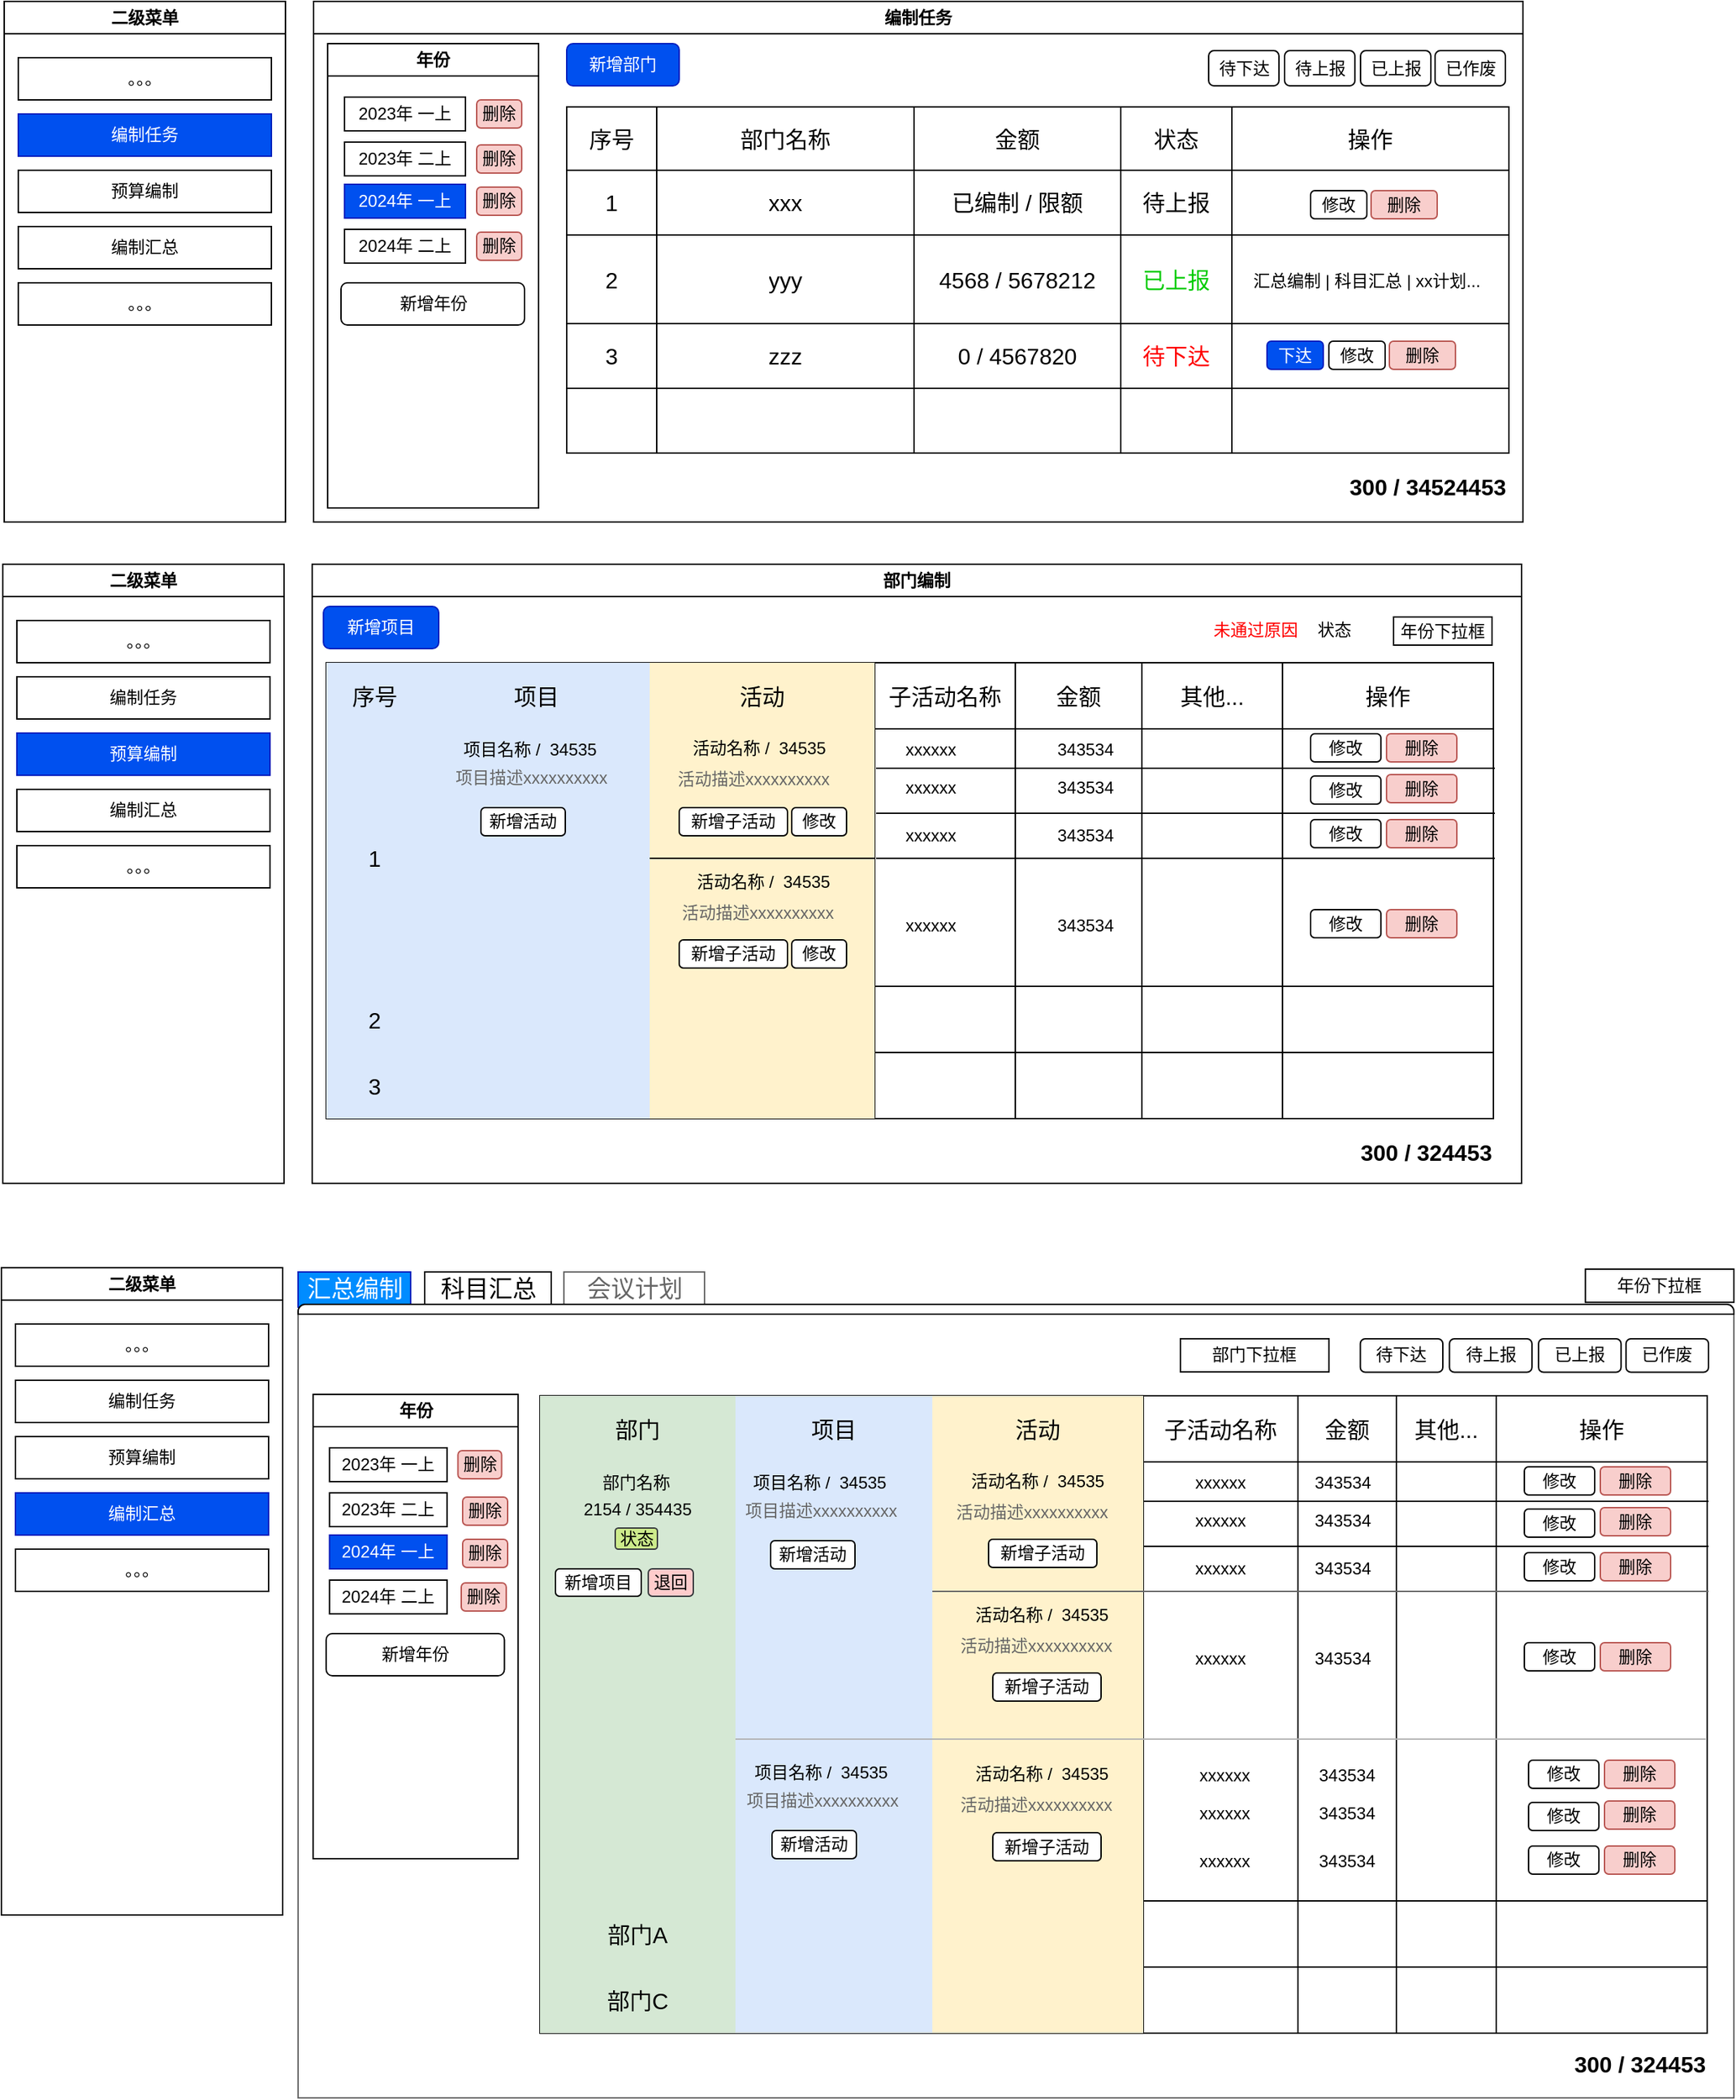 <mxfile version="24.6.0" type="github">
  <diagram name="第 1 页" id="wPvDmN9R8L-Oju3Ta7TA">
    <mxGraphModel dx="1426" dy="793" grid="1" gridSize="10" guides="1" tooltips="1" connect="1" arrows="1" fold="1" page="1" pageScale="1" pageWidth="827" pageHeight="1169" math="0" shadow="0">
      <root>
        <mxCell id="0" />
        <mxCell id="1" parent="0" />
        <mxCell id="kLJGKbe1hVQjP4Zu41QE-1" value="编制任务" style="swimlane;whiteSpace=wrap;html=1;" parent="1" vertex="1">
          <mxGeometry x="390" y="80" width="860" height="370" as="geometry" />
        </mxCell>
        <mxCell id="kLJGKbe1hVQjP4Zu41QE-7" value="新增部门" style="rounded=1;whiteSpace=wrap;html=1;fillColor=#0050ef;fontColor=#ffffff;strokeColor=#001DBC;" parent="kLJGKbe1hVQjP4Zu41QE-1" vertex="1">
          <mxGeometry x="180" y="30" width="80" height="30" as="geometry" />
        </mxCell>
        <mxCell id="kLJGKbe1hVQjP4Zu41QE-28" value="" style="shape=table;startSize=0;container=1;collapsible=0;childLayout=tableLayout;fontSize=16;" parent="kLJGKbe1hVQjP4Zu41QE-1" vertex="1">
          <mxGeometry x="180" y="75" width="670" height="246" as="geometry" />
        </mxCell>
        <mxCell id="kLJGKbe1hVQjP4Zu41QE-53" value="" style="shape=tableRow;horizontal=0;startSize=0;swimlaneHead=0;swimlaneBody=0;strokeColor=inherit;top=0;left=0;bottom=0;right=0;collapsible=0;dropTarget=0;fillColor=none;points=[[0,0.5],[1,0.5]];portConstraint=eastwest;fontSize=16;" parent="kLJGKbe1hVQjP4Zu41QE-28" vertex="1">
          <mxGeometry width="670" height="45" as="geometry" />
        </mxCell>
        <mxCell id="kLJGKbe1hVQjP4Zu41QE-54" value="序号" style="shape=partialRectangle;html=1;whiteSpace=wrap;connectable=0;strokeColor=inherit;overflow=hidden;fillColor=none;top=0;left=0;bottom=0;right=0;pointerEvents=1;fontSize=16;" parent="kLJGKbe1hVQjP4Zu41QE-53" vertex="1">
          <mxGeometry width="64" height="45" as="geometry">
            <mxRectangle width="64" height="45" as="alternateBounds" />
          </mxGeometry>
        </mxCell>
        <mxCell id="kLJGKbe1hVQjP4Zu41QE-55" value="部门名称" style="shape=partialRectangle;html=1;whiteSpace=wrap;connectable=0;strokeColor=inherit;overflow=hidden;fillColor=none;top=0;left=0;bottom=0;right=0;pointerEvents=1;fontSize=16;" parent="kLJGKbe1hVQjP4Zu41QE-53" vertex="1">
          <mxGeometry x="64" width="183" height="45" as="geometry">
            <mxRectangle width="183" height="45" as="alternateBounds" />
          </mxGeometry>
        </mxCell>
        <mxCell id="kLJGKbe1hVQjP4Zu41QE-56" value="金额" style="shape=partialRectangle;html=1;whiteSpace=wrap;connectable=0;strokeColor=inherit;overflow=hidden;fillColor=none;top=0;left=0;bottom=0;right=0;pointerEvents=1;fontSize=16;" parent="kLJGKbe1hVQjP4Zu41QE-53" vertex="1">
          <mxGeometry x="247" width="147" height="45" as="geometry">
            <mxRectangle width="147" height="45" as="alternateBounds" />
          </mxGeometry>
        </mxCell>
        <mxCell id="kLJGKbe1hVQjP4Zu41QE-105" value="状态" style="shape=partialRectangle;html=1;whiteSpace=wrap;connectable=0;strokeColor=inherit;overflow=hidden;fillColor=none;top=0;left=0;bottom=0;right=0;pointerEvents=1;fontSize=16;" parent="kLJGKbe1hVQjP4Zu41QE-53" vertex="1">
          <mxGeometry x="394" width="79" height="45" as="geometry">
            <mxRectangle width="79" height="45" as="alternateBounds" />
          </mxGeometry>
        </mxCell>
        <mxCell id="kLJGKbe1hVQjP4Zu41QE-113" value="操作" style="shape=partialRectangle;html=1;whiteSpace=wrap;connectable=0;strokeColor=inherit;overflow=hidden;fillColor=none;top=0;left=0;bottom=0;right=0;pointerEvents=1;fontSize=16;" parent="kLJGKbe1hVQjP4Zu41QE-53" vertex="1">
          <mxGeometry x="473" width="197" height="45" as="geometry">
            <mxRectangle width="197" height="45" as="alternateBounds" />
          </mxGeometry>
        </mxCell>
        <mxCell id="kLJGKbe1hVQjP4Zu41QE-57" value="" style="shape=tableRow;horizontal=0;startSize=0;swimlaneHead=0;swimlaneBody=0;strokeColor=inherit;top=0;left=0;bottom=0;right=0;collapsible=0;dropTarget=0;fillColor=none;points=[[0,0.5],[1,0.5]];portConstraint=eastwest;fontSize=16;" parent="kLJGKbe1hVQjP4Zu41QE-28" vertex="1">
          <mxGeometry y="45" width="670" height="46" as="geometry" />
        </mxCell>
        <mxCell id="kLJGKbe1hVQjP4Zu41QE-58" value="1" style="shape=partialRectangle;html=1;whiteSpace=wrap;connectable=0;strokeColor=inherit;overflow=hidden;fillColor=none;top=0;left=0;bottom=0;right=0;pointerEvents=1;fontSize=16;" parent="kLJGKbe1hVQjP4Zu41QE-57" vertex="1">
          <mxGeometry width="64" height="46" as="geometry">
            <mxRectangle width="64" height="46" as="alternateBounds" />
          </mxGeometry>
        </mxCell>
        <mxCell id="kLJGKbe1hVQjP4Zu41QE-59" value="xxx" style="shape=partialRectangle;html=1;whiteSpace=wrap;connectable=0;strokeColor=inherit;overflow=hidden;fillColor=none;top=0;left=0;bottom=0;right=0;pointerEvents=1;fontSize=16;" parent="kLJGKbe1hVQjP4Zu41QE-57" vertex="1">
          <mxGeometry x="64" width="183" height="46" as="geometry">
            <mxRectangle width="183" height="46" as="alternateBounds" />
          </mxGeometry>
        </mxCell>
        <mxCell id="kLJGKbe1hVQjP4Zu41QE-60" value="已编制 / 限额" style="shape=partialRectangle;html=1;whiteSpace=wrap;connectable=0;strokeColor=inherit;overflow=hidden;fillColor=none;top=0;left=0;bottom=0;right=0;pointerEvents=1;fontSize=16;" parent="kLJGKbe1hVQjP4Zu41QE-57" vertex="1">
          <mxGeometry x="247" width="147" height="46" as="geometry">
            <mxRectangle width="147" height="46" as="alternateBounds" />
          </mxGeometry>
        </mxCell>
        <mxCell id="kLJGKbe1hVQjP4Zu41QE-106" value="待上报" style="shape=partialRectangle;html=1;whiteSpace=wrap;connectable=0;strokeColor=inherit;overflow=hidden;fillColor=none;top=0;left=0;bottom=0;right=0;pointerEvents=1;fontSize=16;" parent="kLJGKbe1hVQjP4Zu41QE-57" vertex="1">
          <mxGeometry x="394" width="79" height="46" as="geometry">
            <mxRectangle width="79" height="46" as="alternateBounds" />
          </mxGeometry>
        </mxCell>
        <mxCell id="kLJGKbe1hVQjP4Zu41QE-114" value="" style="shape=partialRectangle;html=1;whiteSpace=wrap;connectable=0;strokeColor=inherit;overflow=hidden;fillColor=none;top=0;left=0;bottom=0;right=0;pointerEvents=1;fontSize=12;" parent="kLJGKbe1hVQjP4Zu41QE-57" vertex="1">
          <mxGeometry x="473" width="197" height="46" as="geometry">
            <mxRectangle width="197" height="46" as="alternateBounds" />
          </mxGeometry>
        </mxCell>
        <mxCell id="kLJGKbe1hVQjP4Zu41QE-29" value="" style="shape=tableRow;horizontal=0;startSize=0;swimlaneHead=0;swimlaneBody=0;strokeColor=inherit;top=0;left=0;bottom=0;right=0;collapsible=0;dropTarget=0;fillColor=none;points=[[0,0.5],[1,0.5]];portConstraint=eastwest;fontSize=16;" parent="kLJGKbe1hVQjP4Zu41QE-28" vertex="1">
          <mxGeometry y="91" width="670" height="63" as="geometry" />
        </mxCell>
        <mxCell id="kLJGKbe1hVQjP4Zu41QE-30" value="2" style="shape=partialRectangle;html=1;whiteSpace=wrap;connectable=0;strokeColor=inherit;overflow=hidden;fillColor=none;top=0;left=0;bottom=0;right=0;pointerEvents=1;fontSize=16;" parent="kLJGKbe1hVQjP4Zu41QE-29" vertex="1">
          <mxGeometry width="64" height="63" as="geometry">
            <mxRectangle width="64" height="63" as="alternateBounds" />
          </mxGeometry>
        </mxCell>
        <mxCell id="kLJGKbe1hVQjP4Zu41QE-31" value="yyy" style="shape=partialRectangle;html=1;whiteSpace=wrap;connectable=0;strokeColor=inherit;overflow=hidden;fillColor=none;top=0;left=0;bottom=0;right=0;pointerEvents=1;fontSize=16;" parent="kLJGKbe1hVQjP4Zu41QE-29" vertex="1">
          <mxGeometry x="64" width="183" height="63" as="geometry">
            <mxRectangle width="183" height="63" as="alternateBounds" />
          </mxGeometry>
        </mxCell>
        <mxCell id="kLJGKbe1hVQjP4Zu41QE-32" value="4568 / 5678212" style="shape=partialRectangle;html=1;whiteSpace=wrap;connectable=0;strokeColor=inherit;overflow=hidden;fillColor=none;top=0;left=0;bottom=0;right=0;pointerEvents=1;fontSize=16;" parent="kLJGKbe1hVQjP4Zu41QE-29" vertex="1">
          <mxGeometry x="247" width="147" height="63" as="geometry">
            <mxRectangle width="147" height="63" as="alternateBounds" />
          </mxGeometry>
        </mxCell>
        <mxCell id="kLJGKbe1hVQjP4Zu41QE-107" value="&lt;font color=&quot;#00cc00&quot;&gt;已上报&lt;/font&gt;" style="shape=partialRectangle;html=1;whiteSpace=wrap;connectable=0;strokeColor=inherit;overflow=hidden;fillColor=none;top=0;left=0;bottom=0;right=0;pointerEvents=1;fontSize=16;" parent="kLJGKbe1hVQjP4Zu41QE-29" vertex="1">
          <mxGeometry x="394" width="79" height="63" as="geometry">
            <mxRectangle width="79" height="63" as="alternateBounds" />
          </mxGeometry>
        </mxCell>
        <mxCell id="kLJGKbe1hVQjP4Zu41QE-115" value="" style="shape=partialRectangle;html=1;whiteSpace=wrap;connectable=0;strokeColor=inherit;overflow=hidden;fillColor=none;top=0;left=0;bottom=0;right=0;pointerEvents=1;fontSize=16;align=left;" parent="kLJGKbe1hVQjP4Zu41QE-29" vertex="1">
          <mxGeometry x="473" width="197" height="63" as="geometry">
            <mxRectangle width="197" height="63" as="alternateBounds" />
          </mxGeometry>
        </mxCell>
        <mxCell id="kLJGKbe1hVQjP4Zu41QE-41" value="" style="shape=tableRow;horizontal=0;startSize=0;swimlaneHead=0;swimlaneBody=0;strokeColor=inherit;top=0;left=0;bottom=0;right=0;collapsible=0;dropTarget=0;fillColor=none;points=[[0,0.5],[1,0.5]];portConstraint=eastwest;fontSize=16;" parent="kLJGKbe1hVQjP4Zu41QE-28" vertex="1">
          <mxGeometry y="154" width="670" height="46" as="geometry" />
        </mxCell>
        <mxCell id="kLJGKbe1hVQjP4Zu41QE-42" value="3" style="shape=partialRectangle;html=1;whiteSpace=wrap;connectable=0;strokeColor=inherit;overflow=hidden;fillColor=none;top=0;left=0;bottom=0;right=0;pointerEvents=1;fontSize=16;" parent="kLJGKbe1hVQjP4Zu41QE-41" vertex="1">
          <mxGeometry width="64" height="46" as="geometry">
            <mxRectangle width="64" height="46" as="alternateBounds" />
          </mxGeometry>
        </mxCell>
        <mxCell id="kLJGKbe1hVQjP4Zu41QE-43" value="zzz" style="shape=partialRectangle;html=1;whiteSpace=wrap;connectable=0;strokeColor=inherit;overflow=hidden;fillColor=none;top=0;left=0;bottom=0;right=0;pointerEvents=1;fontSize=16;" parent="kLJGKbe1hVQjP4Zu41QE-41" vertex="1">
          <mxGeometry x="64" width="183" height="46" as="geometry">
            <mxRectangle width="183" height="46" as="alternateBounds" />
          </mxGeometry>
        </mxCell>
        <mxCell id="kLJGKbe1hVQjP4Zu41QE-44" value="0 / 4567820" style="shape=partialRectangle;html=1;whiteSpace=wrap;connectable=0;strokeColor=inherit;overflow=hidden;fillColor=none;top=0;left=0;bottom=0;right=0;pointerEvents=1;fontSize=16;" parent="kLJGKbe1hVQjP4Zu41QE-41" vertex="1">
          <mxGeometry x="247" width="147" height="46" as="geometry">
            <mxRectangle width="147" height="46" as="alternateBounds" />
          </mxGeometry>
        </mxCell>
        <mxCell id="kLJGKbe1hVQjP4Zu41QE-108" value="&lt;font color=&quot;#ff0000&quot;&gt;待下达&lt;/font&gt;" style="shape=partialRectangle;html=1;whiteSpace=wrap;connectable=0;strokeColor=inherit;overflow=hidden;fillColor=none;top=0;left=0;bottom=0;right=0;pointerEvents=1;fontSize=16;" parent="kLJGKbe1hVQjP4Zu41QE-41" vertex="1">
          <mxGeometry x="394" width="79" height="46" as="geometry">
            <mxRectangle width="79" height="46" as="alternateBounds" />
          </mxGeometry>
        </mxCell>
        <mxCell id="kLJGKbe1hVQjP4Zu41QE-116" style="shape=partialRectangle;html=1;whiteSpace=wrap;connectable=0;strokeColor=inherit;overflow=hidden;fillColor=none;top=0;left=0;bottom=0;right=0;pointerEvents=1;fontSize=16;" parent="kLJGKbe1hVQjP4Zu41QE-41" vertex="1">
          <mxGeometry x="473" width="197" height="46" as="geometry">
            <mxRectangle width="197" height="46" as="alternateBounds" />
          </mxGeometry>
        </mxCell>
        <mxCell id="kLJGKbe1hVQjP4Zu41QE-45" value="" style="shape=tableRow;horizontal=0;startSize=0;swimlaneHead=0;swimlaneBody=0;strokeColor=inherit;top=0;left=0;bottom=0;right=0;collapsible=0;dropTarget=0;fillColor=none;points=[[0,0.5],[1,0.5]];portConstraint=eastwest;fontSize=16;" parent="kLJGKbe1hVQjP4Zu41QE-28" vertex="1">
          <mxGeometry y="200" width="670" height="46" as="geometry" />
        </mxCell>
        <mxCell id="kLJGKbe1hVQjP4Zu41QE-46" value="" style="shape=partialRectangle;html=1;whiteSpace=wrap;connectable=0;strokeColor=inherit;overflow=hidden;fillColor=none;top=0;left=0;bottom=0;right=0;pointerEvents=1;fontSize=16;" parent="kLJGKbe1hVQjP4Zu41QE-45" vertex="1">
          <mxGeometry width="64" height="46" as="geometry">
            <mxRectangle width="64" height="46" as="alternateBounds" />
          </mxGeometry>
        </mxCell>
        <mxCell id="kLJGKbe1hVQjP4Zu41QE-47" value="" style="shape=partialRectangle;html=1;whiteSpace=wrap;connectable=0;strokeColor=inherit;overflow=hidden;fillColor=none;top=0;left=0;bottom=0;right=0;pointerEvents=1;fontSize=16;" parent="kLJGKbe1hVQjP4Zu41QE-45" vertex="1">
          <mxGeometry x="64" width="183" height="46" as="geometry">
            <mxRectangle width="183" height="46" as="alternateBounds" />
          </mxGeometry>
        </mxCell>
        <mxCell id="kLJGKbe1hVQjP4Zu41QE-48" value="" style="shape=partialRectangle;html=1;whiteSpace=wrap;connectable=0;strokeColor=inherit;overflow=hidden;fillColor=none;top=0;left=0;bottom=0;right=0;pointerEvents=1;fontSize=16;" parent="kLJGKbe1hVQjP4Zu41QE-45" vertex="1">
          <mxGeometry x="247" width="147" height="46" as="geometry">
            <mxRectangle width="147" height="46" as="alternateBounds" />
          </mxGeometry>
        </mxCell>
        <mxCell id="kLJGKbe1hVQjP4Zu41QE-111" style="shape=partialRectangle;html=1;whiteSpace=wrap;connectable=0;strokeColor=inherit;overflow=hidden;fillColor=none;top=0;left=0;bottom=0;right=0;pointerEvents=1;fontSize=16;" parent="kLJGKbe1hVQjP4Zu41QE-45" vertex="1">
          <mxGeometry x="394" width="79" height="46" as="geometry">
            <mxRectangle width="79" height="46" as="alternateBounds" />
          </mxGeometry>
        </mxCell>
        <mxCell id="kLJGKbe1hVQjP4Zu41QE-119" style="shape=partialRectangle;html=1;whiteSpace=wrap;connectable=0;strokeColor=inherit;overflow=hidden;fillColor=none;top=0;left=0;bottom=0;right=0;pointerEvents=1;fontSize=16;" parent="kLJGKbe1hVQjP4Zu41QE-45" vertex="1">
          <mxGeometry x="473" width="197" height="46" as="geometry">
            <mxRectangle width="197" height="46" as="alternateBounds" />
          </mxGeometry>
        </mxCell>
        <mxCell id="6Xh9w_Owfk05xHypsWYO-120" value="修改" style="rounded=1;whiteSpace=wrap;html=1;" vertex="1" parent="kLJGKbe1hVQjP4Zu41QE-1">
          <mxGeometry x="709" y="134.5" width="40" height="20" as="geometry" />
        </mxCell>
        <mxCell id="6Xh9w_Owfk05xHypsWYO-121" value="删除" style="rounded=1;whiteSpace=wrap;html=1;fillColor=#f8cecc;strokeColor=#b85450;" vertex="1" parent="kLJGKbe1hVQjP4Zu41QE-1">
          <mxGeometry x="752" y="134.5" width="47" height="20" as="geometry" />
        </mxCell>
        <mxCell id="6Xh9w_Owfk05xHypsWYO-124" value="&lt;span style=&quot;text-align: left;&quot;&gt;汇总编制 | 科目汇总 | xx计划...&lt;/span&gt;" style="text;html=1;align=center;verticalAlign=middle;whiteSpace=wrap;rounded=0;" vertex="1" parent="kLJGKbe1hVQjP4Zu41QE-1">
          <mxGeometry x="660" y="183.5" width="178" height="30" as="geometry" />
        </mxCell>
        <mxCell id="6Xh9w_Owfk05xHypsWYO-125" value="300 / 34524453" style="text;html=1;align=right;verticalAlign=middle;whiteSpace=wrap;rounded=0;fontSize=16;fontStyle=1" vertex="1" parent="kLJGKbe1hVQjP4Zu41QE-1">
          <mxGeometry x="691" y="330" width="159" height="30" as="geometry" />
        </mxCell>
        <mxCell id="6Xh9w_Owfk05xHypsWYO-139" value="年份" style="swimlane;whiteSpace=wrap;html=1;" vertex="1" parent="kLJGKbe1hVQjP4Zu41QE-1">
          <mxGeometry x="10" y="30" width="150" height="330" as="geometry" />
        </mxCell>
        <mxCell id="6Xh9w_Owfk05xHypsWYO-140" value="2023年 二上" style="rounded=0;whiteSpace=wrap;html=1;" vertex="1" parent="6Xh9w_Owfk05xHypsWYO-139">
          <mxGeometry x="12" y="70" width="86" height="24" as="geometry" />
        </mxCell>
        <mxCell id="6Xh9w_Owfk05xHypsWYO-141" value="新增年份" style="rounded=1;whiteSpace=wrap;html=1;" vertex="1" parent="6Xh9w_Owfk05xHypsWYO-139">
          <mxGeometry x="9.5" y="170" width="130.5" height="30" as="geometry" />
        </mxCell>
        <mxCell id="6Xh9w_Owfk05xHypsWYO-142" value="2023年 一上" style="rounded=0;whiteSpace=wrap;html=1;" vertex="1" parent="6Xh9w_Owfk05xHypsWYO-139">
          <mxGeometry x="12" y="38" width="86" height="24" as="geometry" />
        </mxCell>
        <mxCell id="6Xh9w_Owfk05xHypsWYO-146" value="2024年 二上" style="rounded=0;whiteSpace=wrap;html=1;" vertex="1" parent="6Xh9w_Owfk05xHypsWYO-139">
          <mxGeometry x="12" y="132" width="86" height="24" as="geometry" />
        </mxCell>
        <mxCell id="6Xh9w_Owfk05xHypsWYO-147" value="2024年 一上" style="rounded=0;whiteSpace=wrap;html=1;fillColor=#0050ef;strokeColor=#001DBC;fontColor=#ffffff;" vertex="1" parent="6Xh9w_Owfk05xHypsWYO-139">
          <mxGeometry x="12" y="100" width="86" height="24" as="geometry" />
        </mxCell>
        <mxCell id="6Xh9w_Owfk05xHypsWYO-239" value="删除" style="rounded=1;whiteSpace=wrap;html=1;fillColor=#f8cecc;strokeColor=#b85450;" vertex="1" parent="6Xh9w_Owfk05xHypsWYO-139">
          <mxGeometry x="106" y="40" width="32" height="20" as="geometry" />
        </mxCell>
        <mxCell id="6Xh9w_Owfk05xHypsWYO-240" value="删除" style="rounded=1;whiteSpace=wrap;html=1;fillColor=#f8cecc;strokeColor=#b85450;" vertex="1" parent="6Xh9w_Owfk05xHypsWYO-139">
          <mxGeometry x="106" y="72" width="32" height="20" as="geometry" />
        </mxCell>
        <mxCell id="6Xh9w_Owfk05xHypsWYO-241" value="删除" style="rounded=1;whiteSpace=wrap;html=1;fillColor=#f8cecc;strokeColor=#b85450;" vertex="1" parent="6Xh9w_Owfk05xHypsWYO-139">
          <mxGeometry x="106" y="102" width="32" height="20" as="geometry" />
        </mxCell>
        <mxCell id="6Xh9w_Owfk05xHypsWYO-143" value="修改" style="rounded=1;whiteSpace=wrap;html=1;" vertex="1" parent="kLJGKbe1hVQjP4Zu41QE-1">
          <mxGeometry x="722" y="241.5" width="40" height="20" as="geometry" />
        </mxCell>
        <mxCell id="6Xh9w_Owfk05xHypsWYO-144" value="删除" style="rounded=1;whiteSpace=wrap;html=1;fillColor=#f8cecc;strokeColor=#b85450;" vertex="1" parent="kLJGKbe1hVQjP4Zu41QE-1">
          <mxGeometry x="765" y="241.5" width="47" height="20" as="geometry" />
        </mxCell>
        <mxCell id="6Xh9w_Owfk05xHypsWYO-145" value="下达" style="rounded=1;whiteSpace=wrap;html=1;fillColor=#0050ef;fontColor=#ffffff;strokeColor=#001DBC;" vertex="1" parent="kLJGKbe1hVQjP4Zu41QE-1">
          <mxGeometry x="678" y="241.5" width="40" height="20" as="geometry" />
        </mxCell>
        <mxCell id="kLJGKbe1hVQjP4Zu41QE-11" value="待下达" style="rounded=1;whiteSpace=wrap;html=1;" parent="kLJGKbe1hVQjP4Zu41QE-1" vertex="1">
          <mxGeometry x="636.5" y="35" width="50" height="25" as="geometry" />
        </mxCell>
        <mxCell id="kLJGKbe1hVQjP4Zu41QE-13" value="已上报" style="rounded=1;whiteSpace=wrap;html=1;" parent="kLJGKbe1hVQjP4Zu41QE-1" vertex="1">
          <mxGeometry x="744.5" y="35" width="50" height="25" as="geometry" />
        </mxCell>
        <mxCell id="6Xh9w_Owfk05xHypsWYO-244" value="已作废" style="rounded=1;whiteSpace=wrap;html=1;" vertex="1" parent="kLJGKbe1hVQjP4Zu41QE-1">
          <mxGeometry x="797.5" y="35" width="50" height="25" as="geometry" />
        </mxCell>
        <mxCell id="kLJGKbe1hVQjP4Zu41QE-12" value="待上报" style="rounded=1;whiteSpace=wrap;html=1;" parent="kLJGKbe1hVQjP4Zu41QE-1" vertex="1">
          <mxGeometry x="690.5" y="35" width="50" height="25" as="geometry" />
        </mxCell>
        <mxCell id="6Xh9w_Owfk05xHypsWYO-1" value="二级菜单" style="swimlane;whiteSpace=wrap;html=1;" vertex="1" parent="1">
          <mxGeometry x="170" y="80" width="200" height="370" as="geometry" />
        </mxCell>
        <mxCell id="kLJGKbe1hVQjP4Zu41QE-2" value="编制任务" style="rounded=0;whiteSpace=wrap;html=1;fillColor=#0050ef;fontColor=#ffffff;strokeColor=#001DBC;" parent="6Xh9w_Owfk05xHypsWYO-1" vertex="1">
          <mxGeometry x="10" y="80" width="180" height="30" as="geometry" />
        </mxCell>
        <mxCell id="6Xh9w_Owfk05xHypsWYO-2" value="。。。" style="rounded=0;whiteSpace=wrap;html=1;" vertex="1" parent="6Xh9w_Owfk05xHypsWYO-1">
          <mxGeometry x="10" y="40" width="180" height="30" as="geometry" />
        </mxCell>
        <mxCell id="6Xh9w_Owfk05xHypsWYO-3" value="预算编制" style="rounded=0;whiteSpace=wrap;html=1;" vertex="1" parent="6Xh9w_Owfk05xHypsWYO-1">
          <mxGeometry x="10" y="120" width="180" height="30" as="geometry" />
        </mxCell>
        <mxCell id="6Xh9w_Owfk05xHypsWYO-4" value="编制汇总" style="rounded=0;whiteSpace=wrap;html=1;" vertex="1" parent="6Xh9w_Owfk05xHypsWYO-1">
          <mxGeometry x="10" y="160" width="180" height="30" as="geometry" />
        </mxCell>
        <mxCell id="6Xh9w_Owfk05xHypsWYO-5" value="。。。" style="rounded=0;whiteSpace=wrap;html=1;" vertex="1" parent="6Xh9w_Owfk05xHypsWYO-1">
          <mxGeometry x="10" y="200" width="180" height="30" as="geometry" />
        </mxCell>
        <mxCell id="6Xh9w_Owfk05xHypsWYO-6" value="部门编制" style="swimlane;whiteSpace=wrap;html=1;startSize=23;" vertex="1" parent="1">
          <mxGeometry x="389" y="480" width="860" height="440" as="geometry" />
        </mxCell>
        <mxCell id="6Xh9w_Owfk05xHypsWYO-7" value="新增项目" style="rounded=1;whiteSpace=wrap;html=1;fillColor=#0050ef;fontColor=#ffffff;strokeColor=#001DBC;" vertex="1" parent="6Xh9w_Owfk05xHypsWYO-6">
          <mxGeometry x="8" y="30" width="82" height="30" as="geometry" />
        </mxCell>
        <mxCell id="6Xh9w_Owfk05xHypsWYO-10" value="" style="shape=table;startSize=0;container=1;collapsible=0;childLayout=tableLayout;fontSize=16;" vertex="1" parent="6Xh9w_Owfk05xHypsWYO-6">
          <mxGeometry x="10" y="70" width="830" height="324" as="geometry" />
        </mxCell>
        <mxCell id="6Xh9w_Owfk05xHypsWYO-11" value="" style="shape=tableRow;horizontal=0;startSize=0;swimlaneHead=0;swimlaneBody=0;strokeColor=inherit;top=0;left=0;bottom=0;right=0;collapsible=0;dropTarget=0;fillColor=none;points=[[0,0.5],[1,0.5]];portConstraint=eastwest;fontSize=16;" vertex="1" parent="6Xh9w_Owfk05xHypsWYO-10">
          <mxGeometry width="830" height="47" as="geometry" />
        </mxCell>
        <mxCell id="6Xh9w_Owfk05xHypsWYO-12" value="序号" style="shape=partialRectangle;html=1;whiteSpace=wrap;connectable=0;strokeColor=#6c8ebf;overflow=hidden;fillColor=#dae8fc;top=0;left=0;bottom=0;right=0;pointerEvents=1;fontSize=16;" vertex="1" parent="6Xh9w_Owfk05xHypsWYO-11">
          <mxGeometry width="69" height="47" as="geometry">
            <mxRectangle width="69" height="47" as="alternateBounds" />
          </mxGeometry>
        </mxCell>
        <mxCell id="6Xh9w_Owfk05xHypsWYO-13" value="项目" style="shape=partialRectangle;html=1;whiteSpace=wrap;connectable=0;strokeColor=#6c8ebf;overflow=hidden;fillColor=#dae8fc;top=0;left=0;bottom=0;right=0;pointerEvents=1;fontSize=16;" vertex="1" parent="6Xh9w_Owfk05xHypsWYO-11">
          <mxGeometry x="69" width="161" height="47" as="geometry">
            <mxRectangle width="161" height="47" as="alternateBounds" />
          </mxGeometry>
        </mxCell>
        <mxCell id="6Xh9w_Owfk05xHypsWYO-14" value="活动" style="shape=partialRectangle;html=1;whiteSpace=wrap;connectable=0;strokeColor=#d6b656;overflow=hidden;fillColor=#fff2cc;top=0;left=0;bottom=0;right=0;pointerEvents=1;fontSize=16;" vertex="1" parent="6Xh9w_Owfk05xHypsWYO-11">
          <mxGeometry x="230" width="160" height="47" as="geometry">
            <mxRectangle width="160" height="47" as="alternateBounds" />
          </mxGeometry>
        </mxCell>
        <mxCell id="6Xh9w_Owfk05xHypsWYO-15" value="子活动名称" style="shape=partialRectangle;html=1;whiteSpace=wrap;connectable=0;strokeColor=inherit;overflow=hidden;fillColor=none;top=0;left=0;bottom=0;right=0;pointerEvents=1;fontSize=16;" vertex="1" parent="6Xh9w_Owfk05xHypsWYO-11">
          <mxGeometry x="390" width="100" height="47" as="geometry">
            <mxRectangle width="100" height="47" as="alternateBounds" />
          </mxGeometry>
        </mxCell>
        <mxCell id="6Xh9w_Owfk05xHypsWYO-16" value="金额" style="shape=partialRectangle;html=1;whiteSpace=wrap;connectable=0;strokeColor=inherit;overflow=hidden;fillColor=none;top=0;left=0;bottom=0;right=0;pointerEvents=1;fontSize=16;" vertex="1" parent="6Xh9w_Owfk05xHypsWYO-11">
          <mxGeometry x="490" width="90" height="47" as="geometry">
            <mxRectangle width="90" height="47" as="alternateBounds" />
          </mxGeometry>
        </mxCell>
        <mxCell id="6Xh9w_Owfk05xHypsWYO-67" value="其他..." style="shape=partialRectangle;html=1;whiteSpace=wrap;connectable=0;strokeColor=inherit;overflow=hidden;fillColor=none;top=0;left=0;bottom=0;right=0;pointerEvents=1;fontSize=16;" vertex="1" parent="6Xh9w_Owfk05xHypsWYO-11">
          <mxGeometry x="580" width="100" height="47" as="geometry">
            <mxRectangle width="100" height="47" as="alternateBounds" />
          </mxGeometry>
        </mxCell>
        <mxCell id="6Xh9w_Owfk05xHypsWYO-97" value="操作" style="shape=partialRectangle;html=1;whiteSpace=wrap;connectable=0;strokeColor=inherit;overflow=hidden;fillColor=none;top=0;left=0;bottom=0;right=0;pointerEvents=1;fontSize=16;" vertex="1" parent="6Xh9w_Owfk05xHypsWYO-11">
          <mxGeometry x="680" width="150" height="47" as="geometry">
            <mxRectangle width="150" height="47" as="alternateBounds" />
          </mxGeometry>
        </mxCell>
        <mxCell id="6Xh9w_Owfk05xHypsWYO-17" value="" style="shape=tableRow;horizontal=0;startSize=0;swimlaneHead=0;swimlaneBody=0;strokeColor=inherit;top=0;left=0;bottom=0;right=0;collapsible=0;dropTarget=0;fillColor=none;points=[[0,0.5],[1,0.5]];portConstraint=eastwest;fontSize=16;" vertex="1" parent="6Xh9w_Owfk05xHypsWYO-10">
          <mxGeometry y="47" width="830" height="183" as="geometry" />
        </mxCell>
        <mxCell id="6Xh9w_Owfk05xHypsWYO-18" value="1" style="shape=partialRectangle;html=1;whiteSpace=wrap;connectable=0;strokeColor=#6c8ebf;overflow=hidden;fillColor=#dae8fc;top=0;left=0;bottom=0;right=0;pointerEvents=1;fontSize=16;" vertex="1" parent="6Xh9w_Owfk05xHypsWYO-17">
          <mxGeometry width="69" height="183" as="geometry">
            <mxRectangle width="69" height="183" as="alternateBounds" />
          </mxGeometry>
        </mxCell>
        <mxCell id="6Xh9w_Owfk05xHypsWYO-19" value="" style="shape=partialRectangle;html=1;whiteSpace=wrap;connectable=0;strokeColor=#6c8ebf;overflow=hidden;fillColor=#dae8fc;top=0;left=0;bottom=0;right=0;pointerEvents=1;fontSize=16;" vertex="1" parent="6Xh9w_Owfk05xHypsWYO-17">
          <mxGeometry x="69" width="161" height="183" as="geometry">
            <mxRectangle width="161" height="183" as="alternateBounds" />
          </mxGeometry>
        </mxCell>
        <mxCell id="6Xh9w_Owfk05xHypsWYO-20" value="" style="shape=partialRectangle;html=1;whiteSpace=wrap;connectable=0;strokeColor=#d6b656;overflow=hidden;fillColor=#fff2cc;top=0;left=0;bottom=0;right=0;pointerEvents=1;fontSize=16;" vertex="1" parent="6Xh9w_Owfk05xHypsWYO-17">
          <mxGeometry x="230" width="160" height="183" as="geometry">
            <mxRectangle width="160" height="183" as="alternateBounds" />
          </mxGeometry>
        </mxCell>
        <mxCell id="6Xh9w_Owfk05xHypsWYO-21" value="" style="shape=partialRectangle;html=1;whiteSpace=wrap;connectable=0;strokeColor=inherit;overflow=hidden;fillColor=none;top=0;left=0;bottom=0;right=0;pointerEvents=1;fontSize=16;" vertex="1" parent="6Xh9w_Owfk05xHypsWYO-17">
          <mxGeometry x="390" width="100" height="183" as="geometry">
            <mxRectangle width="100" height="183" as="alternateBounds" />
          </mxGeometry>
        </mxCell>
        <mxCell id="6Xh9w_Owfk05xHypsWYO-22" value="" style="shape=partialRectangle;html=1;whiteSpace=wrap;connectable=0;strokeColor=inherit;overflow=hidden;fillColor=none;top=0;left=0;bottom=0;right=0;pointerEvents=1;fontSize=12;" vertex="1" parent="6Xh9w_Owfk05xHypsWYO-17">
          <mxGeometry x="490" width="90" height="183" as="geometry">
            <mxRectangle width="90" height="183" as="alternateBounds" />
          </mxGeometry>
        </mxCell>
        <mxCell id="6Xh9w_Owfk05xHypsWYO-68" style="shape=partialRectangle;html=1;whiteSpace=wrap;connectable=0;strokeColor=inherit;overflow=hidden;fillColor=none;top=0;left=0;bottom=0;right=0;pointerEvents=1;fontSize=12;" vertex="1" parent="6Xh9w_Owfk05xHypsWYO-17">
          <mxGeometry x="580" width="100" height="183" as="geometry">
            <mxRectangle width="100" height="183" as="alternateBounds" />
          </mxGeometry>
        </mxCell>
        <mxCell id="6Xh9w_Owfk05xHypsWYO-98" style="shape=partialRectangle;html=1;whiteSpace=wrap;connectable=0;strokeColor=inherit;overflow=hidden;fillColor=none;top=0;left=0;bottom=0;right=0;pointerEvents=1;fontSize=12;" vertex="1" parent="6Xh9w_Owfk05xHypsWYO-17">
          <mxGeometry x="680" width="150" height="183" as="geometry">
            <mxRectangle width="150" height="183" as="alternateBounds" />
          </mxGeometry>
        </mxCell>
        <mxCell id="6Xh9w_Owfk05xHypsWYO-23" value="" style="shape=tableRow;horizontal=0;startSize=0;swimlaneHead=0;swimlaneBody=0;strokeColor=inherit;top=0;left=0;bottom=0;right=0;collapsible=0;dropTarget=0;fillColor=none;points=[[0,0.5],[1,0.5]];portConstraint=eastwest;fontSize=16;" vertex="1" parent="6Xh9w_Owfk05xHypsWYO-10">
          <mxGeometry y="230" width="830" height="47" as="geometry" />
        </mxCell>
        <mxCell id="6Xh9w_Owfk05xHypsWYO-24" value="2" style="shape=partialRectangle;html=1;whiteSpace=wrap;connectable=0;strokeColor=#6c8ebf;overflow=hidden;fillColor=#dae8fc;top=0;left=0;bottom=0;right=0;pointerEvents=1;fontSize=16;" vertex="1" parent="6Xh9w_Owfk05xHypsWYO-23">
          <mxGeometry width="69" height="47" as="geometry">
            <mxRectangle width="69" height="47" as="alternateBounds" />
          </mxGeometry>
        </mxCell>
        <mxCell id="6Xh9w_Owfk05xHypsWYO-25" value="" style="shape=partialRectangle;html=1;whiteSpace=wrap;connectable=0;strokeColor=#6c8ebf;overflow=hidden;fillColor=#dae8fc;top=0;left=0;bottom=0;right=0;pointerEvents=1;fontSize=16;" vertex="1" parent="6Xh9w_Owfk05xHypsWYO-23">
          <mxGeometry x="69" width="161" height="47" as="geometry">
            <mxRectangle width="161" height="47" as="alternateBounds" />
          </mxGeometry>
        </mxCell>
        <mxCell id="6Xh9w_Owfk05xHypsWYO-26" value="" style="shape=partialRectangle;html=1;whiteSpace=wrap;connectable=0;strokeColor=#d6b656;overflow=hidden;fillColor=#fff2cc;top=0;left=0;bottom=0;right=0;pointerEvents=1;fontSize=16;" vertex="1" parent="6Xh9w_Owfk05xHypsWYO-23">
          <mxGeometry x="230" width="160" height="47" as="geometry">
            <mxRectangle width="160" height="47" as="alternateBounds" />
          </mxGeometry>
        </mxCell>
        <mxCell id="6Xh9w_Owfk05xHypsWYO-27" value="" style="shape=partialRectangle;html=1;whiteSpace=wrap;connectable=0;strokeColor=inherit;overflow=hidden;fillColor=none;top=0;left=0;bottom=0;right=0;pointerEvents=1;fontSize=16;" vertex="1" parent="6Xh9w_Owfk05xHypsWYO-23">
          <mxGeometry x="390" width="100" height="47" as="geometry">
            <mxRectangle width="100" height="47" as="alternateBounds" />
          </mxGeometry>
        </mxCell>
        <mxCell id="6Xh9w_Owfk05xHypsWYO-28" value="" style="shape=partialRectangle;html=1;whiteSpace=wrap;connectable=0;strokeColor=inherit;overflow=hidden;fillColor=none;top=0;left=0;bottom=0;right=0;pointerEvents=1;fontSize=16;" vertex="1" parent="6Xh9w_Owfk05xHypsWYO-23">
          <mxGeometry x="490" width="90" height="47" as="geometry">
            <mxRectangle width="90" height="47" as="alternateBounds" />
          </mxGeometry>
        </mxCell>
        <mxCell id="6Xh9w_Owfk05xHypsWYO-69" style="shape=partialRectangle;html=1;whiteSpace=wrap;connectable=0;strokeColor=inherit;overflow=hidden;fillColor=none;top=0;left=0;bottom=0;right=0;pointerEvents=1;fontSize=16;" vertex="1" parent="6Xh9w_Owfk05xHypsWYO-23">
          <mxGeometry x="580" width="100" height="47" as="geometry">
            <mxRectangle width="100" height="47" as="alternateBounds" />
          </mxGeometry>
        </mxCell>
        <mxCell id="6Xh9w_Owfk05xHypsWYO-99" style="shape=partialRectangle;html=1;whiteSpace=wrap;connectable=0;strokeColor=inherit;overflow=hidden;fillColor=none;top=0;left=0;bottom=0;right=0;pointerEvents=1;fontSize=16;" vertex="1" parent="6Xh9w_Owfk05xHypsWYO-23">
          <mxGeometry x="680" width="150" height="47" as="geometry">
            <mxRectangle width="150" height="47" as="alternateBounds" />
          </mxGeometry>
        </mxCell>
        <mxCell id="6Xh9w_Owfk05xHypsWYO-29" value="" style="shape=tableRow;horizontal=0;startSize=0;swimlaneHead=0;swimlaneBody=0;strokeColor=inherit;top=0;left=0;bottom=0;right=0;collapsible=0;dropTarget=0;fillColor=none;points=[[0,0.5],[1,0.5]];portConstraint=eastwest;fontSize=16;" vertex="1" parent="6Xh9w_Owfk05xHypsWYO-10">
          <mxGeometry y="277" width="830" height="47" as="geometry" />
        </mxCell>
        <mxCell id="6Xh9w_Owfk05xHypsWYO-30" value="3" style="shape=partialRectangle;html=1;whiteSpace=wrap;connectable=0;strokeColor=#6c8ebf;overflow=hidden;fillColor=#dae8fc;top=0;left=0;bottom=0;right=0;pointerEvents=1;fontSize=16;" vertex="1" parent="6Xh9w_Owfk05xHypsWYO-29">
          <mxGeometry width="69" height="47" as="geometry">
            <mxRectangle width="69" height="47" as="alternateBounds" />
          </mxGeometry>
        </mxCell>
        <mxCell id="6Xh9w_Owfk05xHypsWYO-31" value="" style="shape=partialRectangle;html=1;whiteSpace=wrap;connectable=0;strokeColor=#6c8ebf;overflow=hidden;fillColor=#dae8fc;top=0;left=0;bottom=0;right=0;pointerEvents=1;fontSize=16;" vertex="1" parent="6Xh9w_Owfk05xHypsWYO-29">
          <mxGeometry x="69" width="161" height="47" as="geometry">
            <mxRectangle width="161" height="47" as="alternateBounds" />
          </mxGeometry>
        </mxCell>
        <mxCell id="6Xh9w_Owfk05xHypsWYO-32" value="" style="shape=partialRectangle;html=1;whiteSpace=wrap;connectable=0;strokeColor=#d6b656;overflow=hidden;fillColor=#fff2cc;top=0;left=0;bottom=0;right=0;pointerEvents=1;fontSize=16;" vertex="1" parent="6Xh9w_Owfk05xHypsWYO-29">
          <mxGeometry x="230" width="160" height="47" as="geometry">
            <mxRectangle width="160" height="47" as="alternateBounds" />
          </mxGeometry>
        </mxCell>
        <mxCell id="6Xh9w_Owfk05xHypsWYO-33" value="" style="shape=partialRectangle;html=1;whiteSpace=wrap;connectable=0;strokeColor=inherit;overflow=hidden;fillColor=none;top=0;left=0;bottom=0;right=0;pointerEvents=1;fontSize=16;" vertex="1" parent="6Xh9w_Owfk05xHypsWYO-29">
          <mxGeometry x="390" width="100" height="47" as="geometry">
            <mxRectangle width="100" height="47" as="alternateBounds" />
          </mxGeometry>
        </mxCell>
        <mxCell id="6Xh9w_Owfk05xHypsWYO-34" style="shape=partialRectangle;html=1;whiteSpace=wrap;connectable=0;strokeColor=inherit;overflow=hidden;fillColor=none;top=0;left=0;bottom=0;right=0;pointerEvents=1;fontSize=16;" vertex="1" parent="6Xh9w_Owfk05xHypsWYO-29">
          <mxGeometry x="490" width="90" height="47" as="geometry">
            <mxRectangle width="90" height="47" as="alternateBounds" />
          </mxGeometry>
        </mxCell>
        <mxCell id="6Xh9w_Owfk05xHypsWYO-70" style="shape=partialRectangle;html=1;whiteSpace=wrap;connectable=0;strokeColor=inherit;overflow=hidden;fillColor=none;top=0;left=0;bottom=0;right=0;pointerEvents=1;fontSize=16;" vertex="1" parent="6Xh9w_Owfk05xHypsWYO-29">
          <mxGeometry x="580" width="100" height="47" as="geometry">
            <mxRectangle width="100" height="47" as="alternateBounds" />
          </mxGeometry>
        </mxCell>
        <mxCell id="6Xh9w_Owfk05xHypsWYO-100" style="shape=partialRectangle;html=1;whiteSpace=wrap;connectable=0;strokeColor=inherit;overflow=hidden;fillColor=none;top=0;left=0;bottom=0;right=0;pointerEvents=1;fontSize=16;" vertex="1" parent="6Xh9w_Owfk05xHypsWYO-29">
          <mxGeometry x="680" width="150" height="47" as="geometry">
            <mxRectangle width="150" height="47" as="alternateBounds" />
          </mxGeometry>
        </mxCell>
        <mxCell id="6Xh9w_Owfk05xHypsWYO-59" value="年份下拉框" style="rounded=0;whiteSpace=wrap;html=1;" vertex="1" parent="6Xh9w_Owfk05xHypsWYO-6">
          <mxGeometry x="769" y="37.5" width="70" height="20" as="geometry" />
        </mxCell>
        <mxCell id="6Xh9w_Owfk05xHypsWYO-75" value="项目名称 /&amp;nbsp; 34535" style="text;html=1;align=center;verticalAlign=middle;whiteSpace=wrap;rounded=0;" vertex="1" parent="6Xh9w_Owfk05xHypsWYO-6">
          <mxGeometry x="90" y="123" width="130" height="17" as="geometry" />
        </mxCell>
        <mxCell id="6Xh9w_Owfk05xHypsWYO-77" value="新增活动" style="rounded=1;whiteSpace=wrap;html=1;" vertex="1" parent="6Xh9w_Owfk05xHypsWYO-6">
          <mxGeometry x="120" y="173" width="60" height="20" as="geometry" />
        </mxCell>
        <mxCell id="6Xh9w_Owfk05xHypsWYO-78" value="未通过原因" style="text;html=1;align=right;verticalAlign=middle;whiteSpace=wrap;rounded=0;fontColor=#FF0000;" vertex="1" parent="6Xh9w_Owfk05xHypsWYO-6">
          <mxGeometry x="593" y="33.5" width="110" height="27.5" as="geometry" />
        </mxCell>
        <mxCell id="6Xh9w_Owfk05xHypsWYO-80" value="300 / 324453" style="text;html=1;align=right;verticalAlign=middle;whiteSpace=wrap;rounded=0;fontSize=16;fontStyle=1" vertex="1" parent="6Xh9w_Owfk05xHypsWYO-6">
          <mxGeometry x="731" y="403" width="110" height="30" as="geometry" />
        </mxCell>
        <mxCell id="6Xh9w_Owfk05xHypsWYO-81" value="状态" style="text;html=1;align=center;verticalAlign=middle;whiteSpace=wrap;rounded=0;" vertex="1" parent="6Xh9w_Owfk05xHypsWYO-6">
          <mxGeometry x="697" y="38.5" width="60" height="17.5" as="geometry" />
        </mxCell>
        <mxCell id="6Xh9w_Owfk05xHypsWYO-88" value="" style="line;strokeWidth=1;html=1;" vertex="1" parent="6Xh9w_Owfk05xHypsWYO-6">
          <mxGeometry x="240" y="204" width="160" height="10" as="geometry" />
        </mxCell>
        <mxCell id="6Xh9w_Owfk05xHypsWYO-92" value="" style="line;strokeWidth=1;html=1;" vertex="1" parent="6Xh9w_Owfk05xHypsWYO-6">
          <mxGeometry x="401" y="140" width="440" height="10" as="geometry" />
        </mxCell>
        <mxCell id="6Xh9w_Owfk05xHypsWYO-95" value="xxxxxx" style="text;html=1;align=center;verticalAlign=middle;whiteSpace=wrap;rounded=0;" vertex="1" parent="6Xh9w_Owfk05xHypsWYO-6">
          <mxGeometry x="410" y="116.5" width="60" height="30" as="geometry" />
        </mxCell>
        <mxCell id="6Xh9w_Owfk05xHypsWYO-96" value="343534" style="text;html=1;align=center;verticalAlign=middle;whiteSpace=wrap;rounded=0;" vertex="1" parent="6Xh9w_Owfk05xHypsWYO-6">
          <mxGeometry x="520" y="116.5" width="60" height="30" as="geometry" />
        </mxCell>
        <mxCell id="6Xh9w_Owfk05xHypsWYO-102" value="修改" style="rounded=1;whiteSpace=wrap;html=1;" vertex="1" parent="6Xh9w_Owfk05xHypsWYO-6">
          <mxGeometry x="710" y="120.5" width="50" height="20" as="geometry" />
        </mxCell>
        <mxCell id="6Xh9w_Owfk05xHypsWYO-83" value="新增子活动" style="rounded=1;whiteSpace=wrap;html=1;" vertex="1" parent="6Xh9w_Owfk05xHypsWYO-6">
          <mxGeometry x="261" y="173" width="77" height="20" as="geometry" />
        </mxCell>
        <mxCell id="6Xh9w_Owfk05xHypsWYO-316" value="修改" style="rounded=1;whiteSpace=wrap;html=1;" vertex="1" parent="6Xh9w_Owfk05xHypsWYO-6">
          <mxGeometry x="341" y="173" width="39" height="20" as="geometry" />
        </mxCell>
        <mxCell id="6Xh9w_Owfk05xHypsWYO-90" value="新增子活动" style="rounded=1;whiteSpace=wrap;html=1;" vertex="1" parent="6Xh9w_Owfk05xHypsWYO-6">
          <mxGeometry x="261" y="267" width="77" height="20" as="geometry" />
        </mxCell>
        <mxCell id="6Xh9w_Owfk05xHypsWYO-317" value="修改" style="rounded=1;whiteSpace=wrap;html=1;" vertex="1" parent="6Xh9w_Owfk05xHypsWYO-6">
          <mxGeometry x="341" y="267" width="39" height="20" as="geometry" />
        </mxCell>
        <mxCell id="6Xh9w_Owfk05xHypsWYO-61" value="二级菜单" style="swimlane;whiteSpace=wrap;html=1;" vertex="1" parent="1">
          <mxGeometry x="169" y="480" width="200" height="440" as="geometry" />
        </mxCell>
        <mxCell id="6Xh9w_Owfk05xHypsWYO-62" value="编制任务" style="rounded=0;whiteSpace=wrap;html=1;" vertex="1" parent="6Xh9w_Owfk05xHypsWYO-61">
          <mxGeometry x="10" y="80" width="180" height="30" as="geometry" />
        </mxCell>
        <mxCell id="6Xh9w_Owfk05xHypsWYO-63" value="。。。" style="rounded=0;whiteSpace=wrap;html=1;" vertex="1" parent="6Xh9w_Owfk05xHypsWYO-61">
          <mxGeometry x="10" y="40" width="180" height="30" as="geometry" />
        </mxCell>
        <mxCell id="6Xh9w_Owfk05xHypsWYO-64" value="预算编制" style="rounded=0;whiteSpace=wrap;html=1;fillColor=#0050ef;fontColor=#ffffff;strokeColor=#001DBC;" vertex="1" parent="6Xh9w_Owfk05xHypsWYO-61">
          <mxGeometry x="10" y="120" width="180" height="30" as="geometry" />
        </mxCell>
        <mxCell id="6Xh9w_Owfk05xHypsWYO-65" value="编制汇总" style="rounded=0;whiteSpace=wrap;html=1;" vertex="1" parent="6Xh9w_Owfk05xHypsWYO-61">
          <mxGeometry x="10" y="160" width="180" height="30" as="geometry" />
        </mxCell>
        <mxCell id="6Xh9w_Owfk05xHypsWYO-66" value="。。。" style="rounded=0;whiteSpace=wrap;html=1;" vertex="1" parent="6Xh9w_Owfk05xHypsWYO-61">
          <mxGeometry x="10" y="200" width="180" height="30" as="geometry" />
        </mxCell>
        <mxCell id="6Xh9w_Owfk05xHypsWYO-82" value="活动名称 /&amp;nbsp; 34535" style="text;html=1;align=center;verticalAlign=middle;whiteSpace=wrap;rounded=0;" vertex="1" parent="1">
          <mxGeometry x="642" y="601" width="130" height="19" as="geometry" />
        </mxCell>
        <mxCell id="6Xh9w_Owfk05xHypsWYO-85" value="项目描述xxxxxxxxxx" style="text;html=1;align=center;verticalAlign=middle;whiteSpace=wrap;rounded=0;fontColor=#666666;" vertex="1" parent="1">
          <mxGeometry x="480" y="623" width="130" height="17" as="geometry" />
        </mxCell>
        <mxCell id="6Xh9w_Owfk05xHypsWYO-86" value="活动描述xxxxxxxxxx" style="text;html=1;align=center;verticalAlign=middle;whiteSpace=wrap;rounded=0;fontColor=#666666;" vertex="1" parent="1">
          <mxGeometry x="638" y="624" width="130" height="17" as="geometry" />
        </mxCell>
        <mxCell id="6Xh9w_Owfk05xHypsWYO-89" value="活动名称 /&amp;nbsp; 34535" style="text;html=1;align=center;verticalAlign=middle;whiteSpace=wrap;rounded=0;" vertex="1" parent="1">
          <mxGeometry x="645" y="696" width="130" height="19" as="geometry" />
        </mxCell>
        <mxCell id="6Xh9w_Owfk05xHypsWYO-91" value="活动描述xxxxxxxxxx" style="text;html=1;align=center;verticalAlign=middle;whiteSpace=wrap;rounded=0;fontColor=#666666;" vertex="1" parent="1">
          <mxGeometry x="641" y="719" width="130" height="17" as="geometry" />
        </mxCell>
        <mxCell id="6Xh9w_Owfk05xHypsWYO-93" value="" style="line;strokeWidth=1;html=1;" vertex="1" parent="1">
          <mxGeometry x="790" y="652" width="440" height="10" as="geometry" />
        </mxCell>
        <mxCell id="6Xh9w_Owfk05xHypsWYO-94" value="" style="line;strokeWidth=1;html=1;" vertex="1" parent="1">
          <mxGeometry x="790" y="684" width="440" height="10" as="geometry" />
        </mxCell>
        <mxCell id="6Xh9w_Owfk05xHypsWYO-103" value="删除" style="rounded=1;whiteSpace=wrap;html=1;fillColor=#f8cecc;strokeColor=#b85450;" vertex="1" parent="1">
          <mxGeometry x="1153" y="600.5" width="50" height="20" as="geometry" />
        </mxCell>
        <mxCell id="6Xh9w_Owfk05xHypsWYO-104" value="xxxxxx" style="text;html=1;align=center;verticalAlign=middle;whiteSpace=wrap;rounded=0;" vertex="1" parent="1">
          <mxGeometry x="799" y="623.5" width="60" height="30" as="geometry" />
        </mxCell>
        <mxCell id="6Xh9w_Owfk05xHypsWYO-105" value="343534" style="text;html=1;align=center;verticalAlign=middle;whiteSpace=wrap;rounded=0;" vertex="1" parent="1">
          <mxGeometry x="909" y="623.5" width="60" height="30" as="geometry" />
        </mxCell>
        <mxCell id="6Xh9w_Owfk05xHypsWYO-106" value="修改" style="rounded=1;whiteSpace=wrap;html=1;" vertex="1" parent="1">
          <mxGeometry x="1099" y="630.5" width="50" height="20" as="geometry" />
        </mxCell>
        <mxCell id="6Xh9w_Owfk05xHypsWYO-107" value="删除" style="rounded=1;whiteSpace=wrap;html=1;fillColor=#f8cecc;strokeColor=#b85450;" vertex="1" parent="1">
          <mxGeometry x="1153" y="629.5" width="50" height="20" as="geometry" />
        </mxCell>
        <mxCell id="6Xh9w_Owfk05xHypsWYO-108" value="xxxxxx" style="text;html=1;align=center;verticalAlign=middle;whiteSpace=wrap;rounded=0;" vertex="1" parent="1">
          <mxGeometry x="799" y="657.5" width="60" height="30" as="geometry" />
        </mxCell>
        <mxCell id="6Xh9w_Owfk05xHypsWYO-109" value="343534" style="text;html=1;align=center;verticalAlign=middle;whiteSpace=wrap;rounded=0;" vertex="1" parent="1">
          <mxGeometry x="909" y="657.5" width="60" height="30" as="geometry" />
        </mxCell>
        <mxCell id="6Xh9w_Owfk05xHypsWYO-110" value="修改" style="rounded=1;whiteSpace=wrap;html=1;" vertex="1" parent="1">
          <mxGeometry x="1099" y="661.5" width="50" height="20" as="geometry" />
        </mxCell>
        <mxCell id="6Xh9w_Owfk05xHypsWYO-111" value="删除" style="rounded=1;whiteSpace=wrap;html=1;fillColor=#f8cecc;strokeColor=#b85450;" vertex="1" parent="1">
          <mxGeometry x="1153" y="661.5" width="50" height="20" as="geometry" />
        </mxCell>
        <mxCell id="6Xh9w_Owfk05xHypsWYO-112" value="xxxxxx" style="text;html=1;align=center;verticalAlign=middle;whiteSpace=wrap;rounded=0;" vertex="1" parent="1">
          <mxGeometry x="799" y="721.5" width="60" height="30" as="geometry" />
        </mxCell>
        <mxCell id="6Xh9w_Owfk05xHypsWYO-113" value="343534" style="text;html=1;align=center;verticalAlign=middle;whiteSpace=wrap;rounded=0;" vertex="1" parent="1">
          <mxGeometry x="909" y="721.5" width="60" height="30" as="geometry" />
        </mxCell>
        <mxCell id="6Xh9w_Owfk05xHypsWYO-114" value="修改" style="rounded=1;whiteSpace=wrap;html=1;" vertex="1" parent="1">
          <mxGeometry x="1099" y="725.5" width="50" height="20" as="geometry" />
        </mxCell>
        <mxCell id="6Xh9w_Owfk05xHypsWYO-115" value="删除" style="rounded=1;whiteSpace=wrap;html=1;fillColor=#f8cecc;strokeColor=#b85450;" vertex="1" parent="1">
          <mxGeometry x="1153" y="725.5" width="50" height="20" as="geometry" />
        </mxCell>
        <mxCell id="6Xh9w_Owfk05xHypsWYO-195" value="二级菜单" style="swimlane;whiteSpace=wrap;html=1;" vertex="1" parent="1">
          <mxGeometry x="168" y="980" width="200" height="460" as="geometry" />
        </mxCell>
        <mxCell id="6Xh9w_Owfk05xHypsWYO-196" value="编制任务" style="rounded=0;whiteSpace=wrap;html=1;" vertex="1" parent="6Xh9w_Owfk05xHypsWYO-195">
          <mxGeometry x="10" y="80" width="180" height="30" as="geometry" />
        </mxCell>
        <mxCell id="6Xh9w_Owfk05xHypsWYO-197" value="。。。" style="rounded=0;whiteSpace=wrap;html=1;" vertex="1" parent="6Xh9w_Owfk05xHypsWYO-195">
          <mxGeometry x="10" y="40" width="180" height="30" as="geometry" />
        </mxCell>
        <mxCell id="6Xh9w_Owfk05xHypsWYO-198" value="预算编制" style="rounded=0;whiteSpace=wrap;html=1;" vertex="1" parent="6Xh9w_Owfk05xHypsWYO-195">
          <mxGeometry x="10" y="120" width="180" height="30" as="geometry" />
        </mxCell>
        <mxCell id="6Xh9w_Owfk05xHypsWYO-199" value="编制汇总" style="rounded=0;whiteSpace=wrap;html=1;fillColor=#0050ef;fontColor=#ffffff;strokeColor=#001DBC;" vertex="1" parent="6Xh9w_Owfk05xHypsWYO-195">
          <mxGeometry x="10" y="160" width="180" height="30" as="geometry" />
        </mxCell>
        <mxCell id="6Xh9w_Owfk05xHypsWYO-200" value="。。。" style="rounded=0;whiteSpace=wrap;html=1;" vertex="1" parent="6Xh9w_Owfk05xHypsWYO-195">
          <mxGeometry x="10" y="200" width="180" height="30" as="geometry" />
        </mxCell>
        <mxCell id="6Xh9w_Owfk05xHypsWYO-223" value="" style="strokeWidth=1;shadow=0;dashed=0;align=center;html=1;shape=mxgraph.mockup.containers.marginRect2;rectMarginTop=32;strokeColor=#666666;gradientColor=none;whiteSpace=wrap;" vertex="1" parent="1">
          <mxGeometry x="379" y="981" width="1021" height="589" as="geometry" />
        </mxCell>
        <mxCell id="6Xh9w_Owfk05xHypsWYO-224" value="汇总编制" style="strokeColor=#001DBC;fillColor=#008CFF;strokeWidth=1;shadow=0;dashed=0;align=center;html=1;shape=mxgraph.mockup.containers.rrect;rSize=0;fontSize=17;fontColor=#ffffff;gradientColor=none;" vertex="1" parent="6Xh9w_Owfk05xHypsWYO-223">
          <mxGeometry width="80" height="25" relative="1" as="geometry">
            <mxPoint y="2" as="offset" />
          </mxGeometry>
        </mxCell>
        <mxCell id="6Xh9w_Owfk05xHypsWYO-225" value="科目汇总" style="strokeWidth=1;shadow=0;dashed=0;align=center;html=1;shape=mxgraph.mockup.containers.rrect;rSize=0;fontSize=17;" vertex="1" parent="6Xh9w_Owfk05xHypsWYO-223">
          <mxGeometry width="90" height="25" relative="1" as="geometry">
            <mxPoint x="90" y="2" as="offset" />
          </mxGeometry>
        </mxCell>
        <mxCell id="6Xh9w_Owfk05xHypsWYO-226" value="会议计划" style="strokeColor=inherit;fillColor=inherit;gradientColor=inherit;strokeWidth=1;shadow=0;dashed=0;align=center;html=1;shape=mxgraph.mockup.containers.rrect;rSize=0;fontSize=17;fontColor=#666666;gradientColor=none;" vertex="1" parent="6Xh9w_Owfk05xHypsWYO-223">
          <mxGeometry width="100" height="25" relative="1" as="geometry">
            <mxPoint x="189" y="2" as="offset" />
          </mxGeometry>
        </mxCell>
        <mxCell id="6Xh9w_Owfk05xHypsWYO-227" value="" style="strokeWidth=1;shadow=0;dashed=0;align=center;html=1;shape=mxgraph.mockup.containers.topButton;rSize=5;resizeWidth=1;movable=0;deletable=1;" vertex="1" parent="6Xh9w_Owfk05xHypsWYO-223">
          <mxGeometry width="1021" height="7" relative="1" as="geometry">
            <mxPoint y="25" as="offset" />
          </mxGeometry>
        </mxCell>
        <mxCell id="6Xh9w_Owfk05xHypsWYO-247" value="年份下拉框" style="rounded=0;whiteSpace=wrap;html=1;" vertex="1" parent="6Xh9w_Owfk05xHypsWYO-223">
          <mxGeometry x="915.379" width="105.621" height="23.56" as="geometry" />
        </mxCell>
        <mxCell id="6Xh9w_Owfk05xHypsWYO-286" value="300 / 324453" style="text;html=1;align=right;verticalAlign=middle;whiteSpace=wrap;rounded=0;fontStyle=1;fontSize=16;" vertex="1" parent="6Xh9w_Owfk05xHypsWYO-223">
          <mxGeometry x="874.189" y="550.821" width="129.092" height="28.546" as="geometry" />
        </mxCell>
        <mxCell id="6Xh9w_Owfk05xHypsWYO-345" value="待下达" style="rounded=1;whiteSpace=wrap;html=1;" vertex="1" parent="6Xh9w_Owfk05xHypsWYO-223">
          <mxGeometry x="755.345" y="49.48" width="58.678" height="23.788" as="geometry" />
        </mxCell>
        <mxCell id="6Xh9w_Owfk05xHypsWYO-346" value="已上报" style="rounded=1;whiteSpace=wrap;html=1;" vertex="1" parent="6Xh9w_Owfk05xHypsWYO-223">
          <mxGeometry x="882.09" y="49.48" width="58.678" height="23.788" as="geometry" />
        </mxCell>
        <mxCell id="6Xh9w_Owfk05xHypsWYO-347" value="已作废" style="rounded=1;whiteSpace=wrap;html=1;" vertex="1" parent="6Xh9w_Owfk05xHypsWYO-223">
          <mxGeometry x="944.289" y="49.48" width="58.678" height="23.788" as="geometry" />
        </mxCell>
        <mxCell id="6Xh9w_Owfk05xHypsWYO-348" value="待上报" style="rounded=1;whiteSpace=wrap;html=1;" vertex="1" parent="6Xh9w_Owfk05xHypsWYO-223">
          <mxGeometry x="818.717" y="49.48" width="58.678" height="23.788" as="geometry" />
        </mxCell>
        <mxCell id="6Xh9w_Owfk05xHypsWYO-360" value="部门下拉框" style="rounded=0;whiteSpace=wrap;html=1;" vertex="1" parent="6Xh9w_Owfk05xHypsWYO-223">
          <mxGeometry x="627.426" y="49.48" width="105.621" height="23.56" as="geometry" />
        </mxCell>
        <mxCell id="6Xh9w_Owfk05xHypsWYO-369" value="年份" style="swimlane;whiteSpace=wrap;html=1;" vertex="1" parent="6Xh9w_Owfk05xHypsWYO-223">
          <mxGeometry x="10.686" y="89" width="145.718" height="330" as="geometry" />
        </mxCell>
        <mxCell id="6Xh9w_Owfk05xHypsWYO-370" value="2023年 二上" style="rounded=0;whiteSpace=wrap;html=1;" vertex="1" parent="6Xh9w_Owfk05xHypsWYO-369">
          <mxGeometry x="11.657" y="70" width="83.545" height="24" as="geometry" />
        </mxCell>
        <mxCell id="6Xh9w_Owfk05xHypsWYO-371" value="新增年份" style="rounded=1;whiteSpace=wrap;html=1;" vertex="1" parent="6Xh9w_Owfk05xHypsWYO-369">
          <mxGeometry x="9.229" y="170" width="126.775" height="30" as="geometry" />
        </mxCell>
        <mxCell id="6Xh9w_Owfk05xHypsWYO-372" value="2023年 一上" style="rounded=0;whiteSpace=wrap;html=1;" vertex="1" parent="6Xh9w_Owfk05xHypsWYO-369">
          <mxGeometry x="11.657" y="38" width="83.545" height="24" as="geometry" />
        </mxCell>
        <mxCell id="6Xh9w_Owfk05xHypsWYO-373" value="2024年 二上" style="rounded=0;whiteSpace=wrap;html=1;" vertex="1" parent="6Xh9w_Owfk05xHypsWYO-369">
          <mxGeometry x="11.657" y="132" width="83.545" height="24" as="geometry" />
        </mxCell>
        <mxCell id="6Xh9w_Owfk05xHypsWYO-374" value="2024年 一上" style="rounded=0;whiteSpace=wrap;html=1;fillColor=#0050ef;strokeColor=#001DBC;fontColor=#ffffff;" vertex="1" parent="6Xh9w_Owfk05xHypsWYO-369">
          <mxGeometry x="11.657" y="100" width="83.545" height="24" as="geometry" />
        </mxCell>
        <mxCell id="6Xh9w_Owfk05xHypsWYO-375" value="删除" style="rounded=1;whiteSpace=wrap;html=1;fillColor=#f8cecc;strokeColor=#b85450;" vertex="1" parent="6Xh9w_Owfk05xHypsWYO-369">
          <mxGeometry x="102.974" y="40" width="31.087" height="20" as="geometry" />
        </mxCell>
        <mxCell id="6Xh9w_Owfk05xHypsWYO-242" value="删除" style="rounded=1;whiteSpace=wrap;html=1;fillColor=#f8cecc;strokeColor=#b85450;" vertex="1" parent="1">
          <mxGeometry x="506" y="244" width="32" height="20" as="geometry" />
        </mxCell>
        <mxCell id="6Xh9w_Owfk05xHypsWYO-249" value="" style="shape=table;startSize=0;container=1;collapsible=0;childLayout=tableLayout;fontSize=16;" vertex="1" parent="1">
          <mxGeometry x="551" y="1071" width="830" height="453" as="geometry" />
        </mxCell>
        <mxCell id="6Xh9w_Owfk05xHypsWYO-250" value="" style="shape=tableRow;horizontal=0;startSize=0;swimlaneHead=0;swimlaneBody=0;strokeColor=inherit;top=0;left=0;bottom=0;right=0;collapsible=0;dropTarget=0;fillColor=none;points=[[0,0.5],[1,0.5]];portConstraint=eastwest;fontSize=16;" vertex="1" parent="6Xh9w_Owfk05xHypsWYO-249">
          <mxGeometry width="830" height="47" as="geometry" />
        </mxCell>
        <mxCell id="6Xh9w_Owfk05xHypsWYO-251" value="部门" style="shape=partialRectangle;html=1;whiteSpace=wrap;connectable=0;strokeColor=#82b366;overflow=hidden;fillColor=#d5e8d4;top=0;left=0;bottom=0;right=0;pointerEvents=1;fontSize=16;" vertex="1" parent="6Xh9w_Owfk05xHypsWYO-250">
          <mxGeometry width="139" height="47" as="geometry">
            <mxRectangle width="139" height="47" as="alternateBounds" />
          </mxGeometry>
        </mxCell>
        <mxCell id="6Xh9w_Owfk05xHypsWYO-252" value="项目" style="shape=partialRectangle;html=1;whiteSpace=wrap;connectable=0;strokeColor=#6c8ebf;overflow=hidden;fillColor=#dae8fc;top=0;left=0;bottom=0;right=0;pointerEvents=1;fontSize=16;" vertex="1" parent="6Xh9w_Owfk05xHypsWYO-250">
          <mxGeometry x="139" width="140" height="47" as="geometry">
            <mxRectangle width="140" height="47" as="alternateBounds" />
          </mxGeometry>
        </mxCell>
        <mxCell id="6Xh9w_Owfk05xHypsWYO-253" value="活动" style="shape=partialRectangle;html=1;whiteSpace=wrap;connectable=0;strokeColor=#d6b656;overflow=hidden;fillColor=#fff2cc;top=0;left=0;bottom=0;right=0;pointerEvents=1;fontSize=16;" vertex="1" parent="6Xh9w_Owfk05xHypsWYO-250">
          <mxGeometry x="279" width="150" height="47" as="geometry">
            <mxRectangle width="150" height="47" as="alternateBounds" />
          </mxGeometry>
        </mxCell>
        <mxCell id="6Xh9w_Owfk05xHypsWYO-254" value="子活动名称" style="shape=partialRectangle;html=1;whiteSpace=wrap;connectable=0;strokeColor=inherit;overflow=hidden;fillColor=none;top=0;left=0;bottom=0;right=0;pointerEvents=1;fontSize=16;" vertex="1" parent="6Xh9w_Owfk05xHypsWYO-250">
          <mxGeometry x="429" width="110" height="47" as="geometry">
            <mxRectangle width="110" height="47" as="alternateBounds" />
          </mxGeometry>
        </mxCell>
        <mxCell id="6Xh9w_Owfk05xHypsWYO-255" value="金额" style="shape=partialRectangle;html=1;whiteSpace=wrap;connectable=0;strokeColor=inherit;overflow=hidden;fillColor=none;top=0;left=0;bottom=0;right=0;pointerEvents=1;fontSize=16;" vertex="1" parent="6Xh9w_Owfk05xHypsWYO-250">
          <mxGeometry x="539" width="70" height="47" as="geometry">
            <mxRectangle width="70" height="47" as="alternateBounds" />
          </mxGeometry>
        </mxCell>
        <mxCell id="6Xh9w_Owfk05xHypsWYO-256" value="其他..." style="shape=partialRectangle;html=1;whiteSpace=wrap;connectable=0;strokeColor=inherit;overflow=hidden;fillColor=none;top=0;left=0;bottom=0;right=0;pointerEvents=1;fontSize=16;" vertex="1" parent="6Xh9w_Owfk05xHypsWYO-250">
          <mxGeometry x="609" width="71" height="47" as="geometry">
            <mxRectangle width="71" height="47" as="alternateBounds" />
          </mxGeometry>
        </mxCell>
        <mxCell id="6Xh9w_Owfk05xHypsWYO-257" value="操作" style="shape=partialRectangle;html=1;whiteSpace=wrap;connectable=0;strokeColor=inherit;overflow=hidden;fillColor=none;top=0;left=0;bottom=0;right=0;pointerEvents=1;fontSize=16;" vertex="1" parent="6Xh9w_Owfk05xHypsWYO-250">
          <mxGeometry x="680" width="150" height="47" as="geometry">
            <mxRectangle width="150" height="47" as="alternateBounds" />
          </mxGeometry>
        </mxCell>
        <mxCell id="6Xh9w_Owfk05xHypsWYO-258" value="" style="shape=tableRow;horizontal=0;startSize=0;swimlaneHead=0;swimlaneBody=0;strokeColor=inherit;top=0;left=0;bottom=0;right=0;collapsible=0;dropTarget=0;fillColor=none;points=[[0,0.5],[1,0.5]];portConstraint=eastwest;fontSize=16;" vertex="1" parent="6Xh9w_Owfk05xHypsWYO-249">
          <mxGeometry y="47" width="830" height="312" as="geometry" />
        </mxCell>
        <mxCell id="6Xh9w_Owfk05xHypsWYO-259" value="" style="shape=partialRectangle;html=1;whiteSpace=wrap;connectable=0;strokeColor=#82b366;overflow=hidden;fillColor=#d5e8d4;top=0;left=0;bottom=0;right=0;pointerEvents=1;fontSize=16;" vertex="1" parent="6Xh9w_Owfk05xHypsWYO-258">
          <mxGeometry width="139" height="312" as="geometry">
            <mxRectangle width="139" height="312" as="alternateBounds" />
          </mxGeometry>
        </mxCell>
        <mxCell id="6Xh9w_Owfk05xHypsWYO-260" value="" style="shape=partialRectangle;html=1;whiteSpace=wrap;connectable=0;strokeColor=#6c8ebf;overflow=hidden;fillColor=#dae8fc;top=0;left=0;bottom=0;right=0;pointerEvents=1;fontSize=16;" vertex="1" parent="6Xh9w_Owfk05xHypsWYO-258">
          <mxGeometry x="139" width="140" height="312" as="geometry">
            <mxRectangle width="140" height="312" as="alternateBounds" />
          </mxGeometry>
        </mxCell>
        <mxCell id="6Xh9w_Owfk05xHypsWYO-261" value="" style="shape=partialRectangle;html=1;whiteSpace=wrap;connectable=0;strokeColor=#d6b656;overflow=hidden;fillColor=#fff2cc;top=0;left=0;bottom=0;right=0;pointerEvents=1;fontSize=16;" vertex="1" parent="6Xh9w_Owfk05xHypsWYO-258">
          <mxGeometry x="279" width="150" height="312" as="geometry">
            <mxRectangle width="150" height="312" as="alternateBounds" />
          </mxGeometry>
        </mxCell>
        <mxCell id="6Xh9w_Owfk05xHypsWYO-262" value="" style="shape=partialRectangle;html=1;whiteSpace=wrap;connectable=0;strokeColor=inherit;overflow=hidden;fillColor=none;top=0;left=0;bottom=0;right=0;pointerEvents=1;fontSize=16;" vertex="1" parent="6Xh9w_Owfk05xHypsWYO-258">
          <mxGeometry x="429" width="110" height="312" as="geometry">
            <mxRectangle width="110" height="312" as="alternateBounds" />
          </mxGeometry>
        </mxCell>
        <mxCell id="6Xh9w_Owfk05xHypsWYO-263" value="" style="shape=partialRectangle;html=1;whiteSpace=wrap;connectable=0;strokeColor=inherit;overflow=hidden;fillColor=none;top=0;left=0;bottom=0;right=0;pointerEvents=1;fontSize=12;" vertex="1" parent="6Xh9w_Owfk05xHypsWYO-258">
          <mxGeometry x="539" width="70" height="312" as="geometry">
            <mxRectangle width="70" height="312" as="alternateBounds" />
          </mxGeometry>
        </mxCell>
        <mxCell id="6Xh9w_Owfk05xHypsWYO-264" style="shape=partialRectangle;html=1;whiteSpace=wrap;connectable=0;strokeColor=inherit;overflow=hidden;fillColor=none;top=0;left=0;bottom=0;right=0;pointerEvents=1;fontSize=12;" vertex="1" parent="6Xh9w_Owfk05xHypsWYO-258">
          <mxGeometry x="609" width="71" height="312" as="geometry">
            <mxRectangle width="71" height="312" as="alternateBounds" />
          </mxGeometry>
        </mxCell>
        <mxCell id="6Xh9w_Owfk05xHypsWYO-265" style="shape=partialRectangle;html=1;whiteSpace=wrap;connectable=0;strokeColor=inherit;overflow=hidden;fillColor=none;top=0;left=0;bottom=0;right=0;pointerEvents=1;fontSize=12;" vertex="1" parent="6Xh9w_Owfk05xHypsWYO-258">
          <mxGeometry x="680" width="150" height="312" as="geometry">
            <mxRectangle width="150" height="312" as="alternateBounds" />
          </mxGeometry>
        </mxCell>
        <mxCell id="6Xh9w_Owfk05xHypsWYO-266" value="" style="shape=tableRow;horizontal=0;startSize=0;swimlaneHead=0;swimlaneBody=0;strokeColor=inherit;top=0;left=0;bottom=0;right=0;collapsible=0;dropTarget=0;fillColor=none;points=[[0,0.5],[1,0.5]];portConstraint=eastwest;fontSize=16;" vertex="1" parent="6Xh9w_Owfk05xHypsWYO-249">
          <mxGeometry y="359" width="830" height="47" as="geometry" />
        </mxCell>
        <mxCell id="6Xh9w_Owfk05xHypsWYO-267" value="部门A" style="shape=partialRectangle;html=1;whiteSpace=wrap;connectable=0;strokeColor=#82b366;overflow=hidden;fillColor=#d5e8d4;top=0;left=0;bottom=0;right=0;pointerEvents=1;fontSize=16;" vertex="1" parent="6Xh9w_Owfk05xHypsWYO-266">
          <mxGeometry width="139" height="47" as="geometry">
            <mxRectangle width="139" height="47" as="alternateBounds" />
          </mxGeometry>
        </mxCell>
        <mxCell id="6Xh9w_Owfk05xHypsWYO-268" value="" style="shape=partialRectangle;html=1;whiteSpace=wrap;connectable=0;strokeColor=#6c8ebf;overflow=hidden;fillColor=#dae8fc;top=0;left=0;bottom=0;right=0;pointerEvents=1;fontSize=16;" vertex="1" parent="6Xh9w_Owfk05xHypsWYO-266">
          <mxGeometry x="139" width="140" height="47" as="geometry">
            <mxRectangle width="140" height="47" as="alternateBounds" />
          </mxGeometry>
        </mxCell>
        <mxCell id="6Xh9w_Owfk05xHypsWYO-269" value="" style="shape=partialRectangle;html=1;whiteSpace=wrap;connectable=0;strokeColor=#d6b656;overflow=hidden;fillColor=#fff2cc;top=0;left=0;bottom=0;right=0;pointerEvents=1;fontSize=16;" vertex="1" parent="6Xh9w_Owfk05xHypsWYO-266">
          <mxGeometry x="279" width="150" height="47" as="geometry">
            <mxRectangle width="150" height="47" as="alternateBounds" />
          </mxGeometry>
        </mxCell>
        <mxCell id="6Xh9w_Owfk05xHypsWYO-270" value="" style="shape=partialRectangle;html=1;whiteSpace=wrap;connectable=0;strokeColor=inherit;overflow=hidden;fillColor=none;top=0;left=0;bottom=0;right=0;pointerEvents=1;fontSize=16;" vertex="1" parent="6Xh9w_Owfk05xHypsWYO-266">
          <mxGeometry x="429" width="110" height="47" as="geometry">
            <mxRectangle width="110" height="47" as="alternateBounds" />
          </mxGeometry>
        </mxCell>
        <mxCell id="6Xh9w_Owfk05xHypsWYO-271" value="" style="shape=partialRectangle;html=1;whiteSpace=wrap;connectable=0;strokeColor=inherit;overflow=hidden;fillColor=none;top=0;left=0;bottom=0;right=0;pointerEvents=1;fontSize=16;" vertex="1" parent="6Xh9w_Owfk05xHypsWYO-266">
          <mxGeometry x="539" width="70" height="47" as="geometry">
            <mxRectangle width="70" height="47" as="alternateBounds" />
          </mxGeometry>
        </mxCell>
        <mxCell id="6Xh9w_Owfk05xHypsWYO-272" style="shape=partialRectangle;html=1;whiteSpace=wrap;connectable=0;strokeColor=inherit;overflow=hidden;fillColor=none;top=0;left=0;bottom=0;right=0;pointerEvents=1;fontSize=16;" vertex="1" parent="6Xh9w_Owfk05xHypsWYO-266">
          <mxGeometry x="609" width="71" height="47" as="geometry">
            <mxRectangle width="71" height="47" as="alternateBounds" />
          </mxGeometry>
        </mxCell>
        <mxCell id="6Xh9w_Owfk05xHypsWYO-273" style="shape=partialRectangle;html=1;whiteSpace=wrap;connectable=0;strokeColor=inherit;overflow=hidden;fillColor=none;top=0;left=0;bottom=0;right=0;pointerEvents=1;fontSize=16;" vertex="1" parent="6Xh9w_Owfk05xHypsWYO-266">
          <mxGeometry x="680" width="150" height="47" as="geometry">
            <mxRectangle width="150" height="47" as="alternateBounds" />
          </mxGeometry>
        </mxCell>
        <mxCell id="6Xh9w_Owfk05xHypsWYO-274" value="" style="shape=tableRow;horizontal=0;startSize=0;swimlaneHead=0;swimlaneBody=0;strokeColor=inherit;top=0;left=0;bottom=0;right=0;collapsible=0;dropTarget=0;fillColor=none;points=[[0,0.5],[1,0.5]];portConstraint=eastwest;fontSize=16;" vertex="1" parent="6Xh9w_Owfk05xHypsWYO-249">
          <mxGeometry y="406" width="830" height="47" as="geometry" />
        </mxCell>
        <mxCell id="6Xh9w_Owfk05xHypsWYO-275" value="部门C" style="shape=partialRectangle;html=1;whiteSpace=wrap;connectable=0;strokeColor=#82b366;overflow=hidden;fillColor=#d5e8d4;top=0;left=0;bottom=0;right=0;pointerEvents=1;fontSize=16;" vertex="1" parent="6Xh9w_Owfk05xHypsWYO-274">
          <mxGeometry width="139" height="47" as="geometry">
            <mxRectangle width="139" height="47" as="alternateBounds" />
          </mxGeometry>
        </mxCell>
        <mxCell id="6Xh9w_Owfk05xHypsWYO-276" value="" style="shape=partialRectangle;html=1;whiteSpace=wrap;connectable=0;strokeColor=#6c8ebf;overflow=hidden;fillColor=#dae8fc;top=0;left=0;bottom=0;right=0;pointerEvents=1;fontSize=16;" vertex="1" parent="6Xh9w_Owfk05xHypsWYO-274">
          <mxGeometry x="139" width="140" height="47" as="geometry">
            <mxRectangle width="140" height="47" as="alternateBounds" />
          </mxGeometry>
        </mxCell>
        <mxCell id="6Xh9w_Owfk05xHypsWYO-277" value="" style="shape=partialRectangle;html=1;whiteSpace=wrap;connectable=0;strokeColor=#d6b656;overflow=hidden;fillColor=#fff2cc;top=0;left=0;bottom=0;right=0;pointerEvents=1;fontSize=16;" vertex="1" parent="6Xh9w_Owfk05xHypsWYO-274">
          <mxGeometry x="279" width="150" height="47" as="geometry">
            <mxRectangle width="150" height="47" as="alternateBounds" />
          </mxGeometry>
        </mxCell>
        <mxCell id="6Xh9w_Owfk05xHypsWYO-278" value="" style="shape=partialRectangle;html=1;whiteSpace=wrap;connectable=0;strokeColor=inherit;overflow=hidden;fillColor=none;top=0;left=0;bottom=0;right=0;pointerEvents=1;fontSize=16;" vertex="1" parent="6Xh9w_Owfk05xHypsWYO-274">
          <mxGeometry x="429" width="110" height="47" as="geometry">
            <mxRectangle width="110" height="47" as="alternateBounds" />
          </mxGeometry>
        </mxCell>
        <mxCell id="6Xh9w_Owfk05xHypsWYO-279" style="shape=partialRectangle;html=1;whiteSpace=wrap;connectable=0;strokeColor=inherit;overflow=hidden;fillColor=none;top=0;left=0;bottom=0;right=0;pointerEvents=1;fontSize=16;" vertex="1" parent="6Xh9w_Owfk05xHypsWYO-274">
          <mxGeometry x="539" width="70" height="47" as="geometry">
            <mxRectangle width="70" height="47" as="alternateBounds" />
          </mxGeometry>
        </mxCell>
        <mxCell id="6Xh9w_Owfk05xHypsWYO-280" style="shape=partialRectangle;html=1;whiteSpace=wrap;connectable=0;strokeColor=inherit;overflow=hidden;fillColor=none;top=0;left=0;bottom=0;right=0;pointerEvents=1;fontSize=16;" vertex="1" parent="6Xh9w_Owfk05xHypsWYO-274">
          <mxGeometry x="609" width="71" height="47" as="geometry">
            <mxRectangle width="71" height="47" as="alternateBounds" />
          </mxGeometry>
        </mxCell>
        <mxCell id="6Xh9w_Owfk05xHypsWYO-281" style="shape=partialRectangle;html=1;whiteSpace=wrap;connectable=0;strokeColor=inherit;overflow=hidden;fillColor=none;top=0;left=0;bottom=0;right=0;pointerEvents=1;fontSize=16;" vertex="1" parent="6Xh9w_Owfk05xHypsWYO-274">
          <mxGeometry x="680" width="150" height="47" as="geometry">
            <mxRectangle width="150" height="47" as="alternateBounds" />
          </mxGeometry>
        </mxCell>
        <mxCell id="6Xh9w_Owfk05xHypsWYO-283" value="项目名称 /&amp;nbsp; 34535" style="text;html=1;align=center;verticalAlign=middle;whiteSpace=wrap;rounded=0;" vertex="1" parent="1">
          <mxGeometry x="685" y="1124" width="130" height="17" as="geometry" />
        </mxCell>
        <mxCell id="6Xh9w_Owfk05xHypsWYO-284" value="新增活动" style="rounded=1;whiteSpace=wrap;html=1;" vertex="1" parent="1">
          <mxGeometry x="715" y="1174" width="60" height="20" as="geometry" />
        </mxCell>
        <mxCell id="6Xh9w_Owfk05xHypsWYO-289" value="" style="line;strokeWidth=1;html=1;" vertex="1" parent="1">
          <mxGeometry x="980" y="1141" width="402" height="10" as="geometry" />
        </mxCell>
        <mxCell id="6Xh9w_Owfk05xHypsWYO-290" value="xxxxxx" style="text;html=1;align=center;verticalAlign=middle;whiteSpace=wrap;rounded=0;" vertex="1" parent="1">
          <mxGeometry x="1005" y="1117.5" width="60" height="30" as="geometry" />
        </mxCell>
        <mxCell id="6Xh9w_Owfk05xHypsWYO-291" value="343534" style="text;html=1;align=center;verticalAlign=middle;whiteSpace=wrap;rounded=0;" vertex="1" parent="1">
          <mxGeometry x="1092" y="1117.5" width="60" height="30" as="geometry" />
        </mxCell>
        <mxCell id="6Xh9w_Owfk05xHypsWYO-292" value="修改" style="rounded=1;whiteSpace=wrap;html=1;" vertex="1" parent="1">
          <mxGeometry x="1251" y="1121.5" width="50" height="20" as="geometry" />
        </mxCell>
        <mxCell id="6Xh9w_Owfk05xHypsWYO-294" value="活动名称 /&amp;nbsp; 34535" style="text;html=1;align=center;verticalAlign=middle;whiteSpace=wrap;rounded=0;" vertex="1" parent="1">
          <mxGeometry x="840" y="1122" width="130" height="19" as="geometry" />
        </mxCell>
        <mxCell id="6Xh9w_Owfk05xHypsWYO-295" value="新增子活动" style="rounded=1;whiteSpace=wrap;html=1;" vertex="1" parent="1">
          <mxGeometry x="870" y="1173" width="77" height="20" as="geometry" />
        </mxCell>
        <mxCell id="6Xh9w_Owfk05xHypsWYO-296" value="项目描述xxxxxxxxxx" style="text;html=1;align=center;verticalAlign=middle;whiteSpace=wrap;rounded=0;fontColor=#666666;" vertex="1" parent="1">
          <mxGeometry x="686" y="1144" width="130" height="17" as="geometry" />
        </mxCell>
        <mxCell id="6Xh9w_Owfk05xHypsWYO-297" value="活动描述xxxxxxxxxx" style="text;html=1;align=center;verticalAlign=middle;whiteSpace=wrap;rounded=0;fontColor=#666666;" vertex="1" parent="1">
          <mxGeometry x="836" y="1145" width="130" height="17" as="geometry" />
        </mxCell>
        <mxCell id="6Xh9w_Owfk05xHypsWYO-298" value="活动名称 /&amp;nbsp; 34535" style="text;html=1;align=center;verticalAlign=middle;whiteSpace=wrap;rounded=0;" vertex="1" parent="1">
          <mxGeometry x="843" y="1217" width="130" height="19" as="geometry" />
        </mxCell>
        <mxCell id="6Xh9w_Owfk05xHypsWYO-299" value="新增子活动" style="rounded=1;whiteSpace=wrap;html=1;" vertex="1" parent="1">
          <mxGeometry x="873" y="1268" width="77" height="20" as="geometry" />
        </mxCell>
        <mxCell id="6Xh9w_Owfk05xHypsWYO-300" value="活动描述xxxxxxxxxx" style="text;html=1;align=center;verticalAlign=middle;whiteSpace=wrap;rounded=0;fontColor=#666666;" vertex="1" parent="1">
          <mxGeometry x="839" y="1240" width="130" height="17" as="geometry" />
        </mxCell>
        <mxCell id="6Xh9w_Owfk05xHypsWYO-301" value="" style="line;strokeWidth=1;html=1;" vertex="1" parent="1">
          <mxGeometry x="980" y="1173" width="402" height="10" as="geometry" />
        </mxCell>
        <mxCell id="6Xh9w_Owfk05xHypsWYO-302" value="" style="line;strokeWidth=1;html=1;strokeColor=#666666;" vertex="1" parent="1">
          <mxGeometry x="830" y="1205" width="552" height="10" as="geometry" />
        </mxCell>
        <mxCell id="6Xh9w_Owfk05xHypsWYO-303" value="删除" style="rounded=1;whiteSpace=wrap;html=1;fillColor=#f8cecc;strokeColor=#b85450;" vertex="1" parent="1">
          <mxGeometry x="1305" y="1121.5" width="50" height="20" as="geometry" />
        </mxCell>
        <mxCell id="6Xh9w_Owfk05xHypsWYO-304" value="xxxxxx" style="text;html=1;align=center;verticalAlign=middle;whiteSpace=wrap;rounded=0;" vertex="1" parent="1">
          <mxGeometry x="1005" y="1144.5" width="60" height="30" as="geometry" />
        </mxCell>
        <mxCell id="6Xh9w_Owfk05xHypsWYO-305" value="343534" style="text;html=1;align=center;verticalAlign=middle;whiteSpace=wrap;rounded=0;" vertex="1" parent="1">
          <mxGeometry x="1092" y="1144.5" width="60" height="30" as="geometry" />
        </mxCell>
        <mxCell id="6Xh9w_Owfk05xHypsWYO-306" value="修改" style="rounded=1;whiteSpace=wrap;html=1;" vertex="1" parent="1">
          <mxGeometry x="1251" y="1151.5" width="50" height="20" as="geometry" />
        </mxCell>
        <mxCell id="6Xh9w_Owfk05xHypsWYO-307" value="删除" style="rounded=1;whiteSpace=wrap;html=1;fillColor=#f8cecc;strokeColor=#b85450;" vertex="1" parent="1">
          <mxGeometry x="1305" y="1150.5" width="50" height="20" as="geometry" />
        </mxCell>
        <mxCell id="6Xh9w_Owfk05xHypsWYO-308" value="xxxxxx" style="text;html=1;align=center;verticalAlign=middle;whiteSpace=wrap;rounded=0;" vertex="1" parent="1">
          <mxGeometry x="1005" y="1178.5" width="60" height="30" as="geometry" />
        </mxCell>
        <mxCell id="6Xh9w_Owfk05xHypsWYO-309" value="343534" style="text;html=1;align=center;verticalAlign=middle;whiteSpace=wrap;rounded=0;" vertex="1" parent="1">
          <mxGeometry x="1092" y="1178.5" width="60" height="30" as="geometry" />
        </mxCell>
        <mxCell id="6Xh9w_Owfk05xHypsWYO-310" value="修改" style="rounded=1;whiteSpace=wrap;html=1;" vertex="1" parent="1">
          <mxGeometry x="1251" y="1182.5" width="50" height="20" as="geometry" />
        </mxCell>
        <mxCell id="6Xh9w_Owfk05xHypsWYO-311" value="删除" style="rounded=1;whiteSpace=wrap;html=1;fillColor=#f8cecc;strokeColor=#b85450;" vertex="1" parent="1">
          <mxGeometry x="1305" y="1182.5" width="50" height="20" as="geometry" />
        </mxCell>
        <mxCell id="6Xh9w_Owfk05xHypsWYO-312" value="xxxxxx" style="text;html=1;align=center;verticalAlign=middle;whiteSpace=wrap;rounded=0;" vertex="1" parent="1">
          <mxGeometry x="1005" y="1242.5" width="60" height="30" as="geometry" />
        </mxCell>
        <mxCell id="6Xh9w_Owfk05xHypsWYO-313" value="343534" style="text;html=1;align=center;verticalAlign=middle;whiteSpace=wrap;rounded=0;" vertex="1" parent="1">
          <mxGeometry x="1092" y="1242.5" width="60" height="30" as="geometry" />
        </mxCell>
        <mxCell id="6Xh9w_Owfk05xHypsWYO-314" value="修改" style="rounded=1;whiteSpace=wrap;html=1;" vertex="1" parent="1">
          <mxGeometry x="1251" y="1246.5" width="50" height="20" as="geometry" />
        </mxCell>
        <mxCell id="6Xh9w_Owfk05xHypsWYO-315" value="删除" style="rounded=1;whiteSpace=wrap;html=1;fillColor=#f8cecc;strokeColor=#b85450;" vertex="1" parent="1">
          <mxGeometry x="1305" y="1246.5" width="50" height="20" as="geometry" />
        </mxCell>
        <mxCell id="6Xh9w_Owfk05xHypsWYO-326" value="" style="line;strokeWidth=1;html=1;perimeter=backbonePerimeter;points=[];outlineConnect=0;strokeColor=#B3B3B3;" vertex="1" parent="1">
          <mxGeometry x="690" y="1310" width="690" height="10" as="geometry" />
        </mxCell>
        <mxCell id="6Xh9w_Owfk05xHypsWYO-327" value="项目名称 /&amp;nbsp; 34535" style="text;html=1;align=center;verticalAlign=middle;whiteSpace=wrap;rounded=0;" vertex="1" parent="1">
          <mxGeometry x="686" y="1330" width="130" height="17" as="geometry" />
        </mxCell>
        <mxCell id="6Xh9w_Owfk05xHypsWYO-328" value="新增活动" style="rounded=1;whiteSpace=wrap;html=1;" vertex="1" parent="1">
          <mxGeometry x="716" y="1380" width="60" height="20" as="geometry" />
        </mxCell>
        <mxCell id="6Xh9w_Owfk05xHypsWYO-329" value="项目描述xxxxxxxxxx" style="text;html=1;align=center;verticalAlign=middle;whiteSpace=wrap;rounded=0;fontColor=#666666;" vertex="1" parent="1">
          <mxGeometry x="687" y="1350" width="130" height="17" as="geometry" />
        </mxCell>
        <mxCell id="6Xh9w_Owfk05xHypsWYO-330" value="xxxxxx" style="text;html=1;align=center;verticalAlign=middle;whiteSpace=wrap;rounded=0;" vertex="1" parent="1">
          <mxGeometry x="1008" y="1326" width="60" height="30" as="geometry" />
        </mxCell>
        <mxCell id="6Xh9w_Owfk05xHypsWYO-331" value="343534" style="text;html=1;align=center;verticalAlign=middle;whiteSpace=wrap;rounded=0;" vertex="1" parent="1">
          <mxGeometry x="1095" y="1326" width="60" height="30" as="geometry" />
        </mxCell>
        <mxCell id="6Xh9w_Owfk05xHypsWYO-332" value="修改" style="rounded=1;whiteSpace=wrap;html=1;" vertex="1" parent="1">
          <mxGeometry x="1254" y="1330" width="50" height="20" as="geometry" />
        </mxCell>
        <mxCell id="6Xh9w_Owfk05xHypsWYO-333" value="活动名称 /&amp;nbsp; 34535" style="text;html=1;align=center;verticalAlign=middle;whiteSpace=wrap;rounded=0;" vertex="1" parent="1">
          <mxGeometry x="843" y="1330.5" width="130" height="19" as="geometry" />
        </mxCell>
        <mxCell id="6Xh9w_Owfk05xHypsWYO-334" value="新增子活动" style="rounded=1;whiteSpace=wrap;html=1;" vertex="1" parent="1">
          <mxGeometry x="873" y="1381.5" width="77" height="20" as="geometry" />
        </mxCell>
        <mxCell id="6Xh9w_Owfk05xHypsWYO-335" value="活动描述xxxxxxxxxx" style="text;html=1;align=center;verticalAlign=middle;whiteSpace=wrap;rounded=0;fontColor=#666666;" vertex="1" parent="1">
          <mxGeometry x="839" y="1353.5" width="130" height="17" as="geometry" />
        </mxCell>
        <mxCell id="6Xh9w_Owfk05xHypsWYO-336" value="删除" style="rounded=1;whiteSpace=wrap;html=1;fillColor=#f8cecc;strokeColor=#b85450;" vertex="1" parent="1">
          <mxGeometry x="1308" y="1330" width="50" height="20" as="geometry" />
        </mxCell>
        <mxCell id="6Xh9w_Owfk05xHypsWYO-337" value="xxxxxx" style="text;html=1;align=center;verticalAlign=middle;whiteSpace=wrap;rounded=0;" vertex="1" parent="1">
          <mxGeometry x="1008" y="1353" width="60" height="30" as="geometry" />
        </mxCell>
        <mxCell id="6Xh9w_Owfk05xHypsWYO-338" value="343534" style="text;html=1;align=center;verticalAlign=middle;whiteSpace=wrap;rounded=0;" vertex="1" parent="1">
          <mxGeometry x="1095" y="1353" width="60" height="30" as="geometry" />
        </mxCell>
        <mxCell id="6Xh9w_Owfk05xHypsWYO-339" value="修改" style="rounded=1;whiteSpace=wrap;html=1;" vertex="1" parent="1">
          <mxGeometry x="1254" y="1360" width="50" height="20" as="geometry" />
        </mxCell>
        <mxCell id="6Xh9w_Owfk05xHypsWYO-340" value="删除" style="rounded=1;whiteSpace=wrap;html=1;fillColor=#f8cecc;strokeColor=#b85450;" vertex="1" parent="1">
          <mxGeometry x="1308" y="1359" width="50" height="20" as="geometry" />
        </mxCell>
        <mxCell id="6Xh9w_Owfk05xHypsWYO-341" value="xxxxxx" style="text;html=1;align=center;verticalAlign=middle;whiteSpace=wrap;rounded=0;" vertex="1" parent="1">
          <mxGeometry x="1008" y="1387" width="60" height="30" as="geometry" />
        </mxCell>
        <mxCell id="6Xh9w_Owfk05xHypsWYO-342" value="343534" style="text;html=1;align=center;verticalAlign=middle;whiteSpace=wrap;rounded=0;" vertex="1" parent="1">
          <mxGeometry x="1095" y="1387" width="60" height="30" as="geometry" />
        </mxCell>
        <mxCell id="6Xh9w_Owfk05xHypsWYO-343" value="修改" style="rounded=1;whiteSpace=wrap;html=1;" vertex="1" parent="1">
          <mxGeometry x="1254" y="1391" width="50" height="20" as="geometry" />
        </mxCell>
        <mxCell id="6Xh9w_Owfk05xHypsWYO-344" value="删除" style="rounded=1;whiteSpace=wrap;html=1;fillColor=#f8cecc;strokeColor=#b85450;" vertex="1" parent="1">
          <mxGeometry x="1308" y="1391" width="50" height="20" as="geometry" />
        </mxCell>
        <mxCell id="6Xh9w_Owfk05xHypsWYO-248" value="新增项目" style="rounded=1;whiteSpace=wrap;html=1;" vertex="1" parent="1">
          <mxGeometry x="562" y="1194" width="61" height="19.5" as="geometry" />
        </mxCell>
        <mxCell id="6Xh9w_Owfk05xHypsWYO-363" value="部门名称" style="text;html=1;align=center;verticalAlign=middle;whiteSpace=wrap;rounded=0;" vertex="1" parent="1">
          <mxGeometry x="561" y="1124" width="117" height="17" as="geometry" />
        </mxCell>
        <mxCell id="6Xh9w_Owfk05xHypsWYO-365" value="状态" style="rounded=1;whiteSpace=wrap;html=1;fillColor=#cdeb8b;strokeColor=#36393d;" vertex="1" parent="1">
          <mxGeometry x="604.5" y="1165" width="30" height="15" as="geometry" />
        </mxCell>
        <mxCell id="6Xh9w_Owfk05xHypsWYO-367" value="2154 / 354435" style="text;html=1;align=center;verticalAlign=middle;whiteSpace=wrap;rounded=0;" vertex="1" parent="1">
          <mxGeometry x="562" y="1143" width="117" height="17" as="geometry" />
        </mxCell>
        <mxCell id="6Xh9w_Owfk05xHypsWYO-368" value="退回" style="rounded=1;whiteSpace=wrap;html=1;fillColor=#ffcccc;strokeColor=#36393d;" vertex="1" parent="1">
          <mxGeometry x="628" y="1194" width="32" height="19.5" as="geometry" />
        </mxCell>
        <mxCell id="6Xh9w_Owfk05xHypsWYO-376" value="删除" style="rounded=1;whiteSpace=wrap;html=1;fillColor=#f8cecc;strokeColor=#b85450;" vertex="1" parent="1">
          <mxGeometry x="496" y="1143" width="32" height="20" as="geometry" />
        </mxCell>
        <mxCell id="6Xh9w_Owfk05xHypsWYO-377" value="删除" style="rounded=1;whiteSpace=wrap;html=1;fillColor=#f8cecc;strokeColor=#b85450;" vertex="1" parent="1">
          <mxGeometry x="496" y="1173" width="32" height="20" as="geometry" />
        </mxCell>
        <mxCell id="6Xh9w_Owfk05xHypsWYO-378" value="删除" style="rounded=1;whiteSpace=wrap;html=1;fillColor=#f8cecc;strokeColor=#b85450;" vertex="1" parent="1">
          <mxGeometry x="495" y="1204" width="32" height="20" as="geometry" />
        </mxCell>
      </root>
    </mxGraphModel>
  </diagram>
</mxfile>
